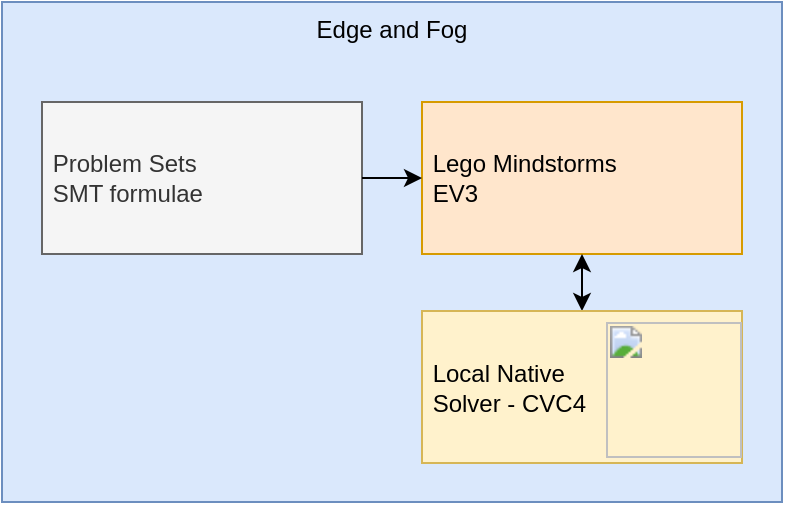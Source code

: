 <mxfile version="16.5.3" type="device" pages="9"><diagram id="Z4oiLHgW0IijExmYzNuE" name="robot_only"><mxGraphModel dx="1422" dy="762" grid="1" gridSize="10" guides="1" tooltips="1" connect="1" arrows="1" fold="1" page="1" pageScale="1" pageWidth="827" pageHeight="1169" math="0" shadow="0"><root><mxCell id="wluJl_yLJNjJe_aj9CKA-0"/><mxCell id="wluJl_yLJNjJe_aj9CKA-1" parent="wluJl_yLJNjJe_aj9CKA-0"/><mxCell id="7Nx0w_Iri64T-3SKCvdr-0" value="Edge and Fog" style="whiteSpace=wrap;html=1;fillColor=#dae8fc;strokeColor=#6c8ebf;verticalAlign=top;" parent="wluJl_yLJNjJe_aj9CKA-1" vertex="1"><mxGeometry x="90" y="100" width="390" height="250" as="geometry"/></mxCell><mxCell id="7Nx0w_Iri64T-3SKCvdr-1" value="&amp;nbsp;Lego Mindstorms&amp;nbsp;&lt;br&gt;&amp;nbsp;EV3" style="rounded=0;whiteSpace=wrap;html=1;fillColor=#ffe6cc;strokeColor=#d79b00;verticalAlign=middle;align=left;" parent="wluJl_yLJNjJe_aj9CKA-1" vertex="1"><mxGeometry x="300" y="150" width="160" height="76" as="geometry"/></mxCell><mxCell id="7Nx0w_Iri64T-3SKCvdr-2" value="" style="shape=image;html=1;verticalAlign=top;verticalLabelPosition=bottom;labelBackgroundColor=#ffffff;imageAspect=0;aspect=fixed;image=https://cdn1.iconfinder.com/data/icons/competitive-strategy-and-corporate-training/512/593_autonomous_machine_robot_robotic_technology_game_gaming_genres_programing-128.png" parent="wluJl_yLJNjJe_aj9CKA-1" vertex="1"><mxGeometry x="392" y="154" width="68" height="68" as="geometry"/></mxCell><mxCell id="7Nx0w_Iri64T-3SKCvdr-8" style="edgeStyle=orthogonalEdgeStyle;rounded=0;orthogonalLoop=1;jettySize=auto;html=1;entryX=0.5;entryY=1;entryDx=0;entryDy=0;startArrow=classic;startFill=1;" parent="wluJl_yLJNjJe_aj9CKA-1" source="7Nx0w_Iri64T-3SKCvdr-3" target="7Nx0w_Iri64T-3SKCvdr-1" edge="1"><mxGeometry relative="1" as="geometry"/></mxCell><mxCell id="7Nx0w_Iri64T-3SKCvdr-3" value="&amp;nbsp;Local Native&amp;nbsp;&amp;nbsp;&lt;br&gt;&amp;nbsp;Solver - CVC4" style="rounded=0;whiteSpace=wrap;html=1;fillColor=#fff2cc;strokeColor=#d6b656;verticalAlign=middle;align=left;" parent="wluJl_yLJNjJe_aj9CKA-1" vertex="1"><mxGeometry x="300" y="254.5" width="160" height="76" as="geometry"/></mxCell><mxCell id="7Nx0w_Iri64T-3SKCvdr-4" value="&lt;b style=&quot;font-weight: normal&quot; id=&quot;docs-internal-guid-395ceef8-7fff-04d2-54ca-9cf5823b9ca6&quot;&gt;&lt;img width=&quot;68px;&quot; height=&quot;68px;&quot; src=&quot;https://lh6.googleusercontent.com/0XVkBZnPQwlxR09bqkvKcf32PLG9h1nI9Piza0zph9fdcImgRT_Unvi56Y7bqnJhDKT5qe32Hd9Q7LVMi5grHgoR0XIuO2LNy9dYB866EiQmpqVt2jD8Ek1PLsA1F41Y-fRAgFmoeBil&quot;&gt;&lt;/b&gt;" style="text;whiteSpace=wrap;html=1;" parent="wluJl_yLJNjJe_aj9CKA-1" vertex="1"><mxGeometry x="390" y="252.5" width="70" height="80" as="geometry"/></mxCell><mxCell id="7Nx0w_Iri64T-3SKCvdr-5" value="&amp;nbsp;Problem Sets&amp;nbsp;&lt;br&gt;&amp;nbsp;SMT formulae" style="rounded=0;whiteSpace=wrap;html=1;verticalAlign=middle;align=left;fillColor=#f5f5f5;strokeColor=#666666;fontColor=#333333;" parent="wluJl_yLJNjJe_aj9CKA-1" vertex="1"><mxGeometry x="110" y="150" width="160" height="76" as="geometry"/></mxCell><mxCell id="7Nx0w_Iri64T-3SKCvdr-7" style="edgeStyle=orthogonalEdgeStyle;rounded=0;orthogonalLoop=1;jettySize=auto;html=1;exitX=1;exitY=0.5;exitDx=0;exitDy=0;" parent="wluJl_yLJNjJe_aj9CKA-1" source="7Nx0w_Iri64T-3SKCvdr-6" target="7Nx0w_Iri64T-3SKCvdr-1" edge="1"><mxGeometry relative="1" as="geometry"/></mxCell><mxCell id="7Nx0w_Iri64T-3SKCvdr-6" value="" style="shape=image;html=1;verticalAlign=top;verticalLabelPosition=bottom;labelBackgroundColor=#ffffff;imageAspect=0;aspect=fixed;image=https://cdn2.iconfinder.com/data/icons/thin-line-icons-for-seo-and-development-1/64/SEO_courses_training_flipchart-128.png;fillColor=#f5f5f5;strokeColor=#666666;fontColor=#333333;" parent="wluJl_yLJNjJe_aj9CKA-1" vertex="1"><mxGeometry x="200" y="153" width="70" height="70" as="geometry"/></mxCell></root></mxGraphModel></diagram><diagram id="gEzsUL-z5KhyGxQr7XGi" name="ded_only"><mxGraphModel dx="1422" dy="762" grid="1" gridSize="10" guides="1" tooltips="1" connect="1" arrows="1" fold="1" page="1" pageScale="1" pageWidth="827" pageHeight="1169" math="0" shadow="0"><root><mxCell id="lHIVqAodPVjXy3UjxBND-0"/><mxCell id="lHIVqAodPVjXy3UjxBND-1" parent="lHIVqAodPVjXy3UjxBND-0"/><mxCell id="yCfVZJbGo6c0eWSoBQ-l-0" value="Edge and Fog" style="whiteSpace=wrap;html=1;fillColor=#dae8fc;strokeColor=#6c8ebf;verticalAlign=top;" parent="lHIVqAodPVjXy3UjxBND-1" vertex="1"><mxGeometry x="90" y="100" width="585" height="380" as="geometry"/></mxCell><mxCell id="yCfVZJbGo6c0eWSoBQ-l-24" style="edgeStyle=orthogonalEdgeStyle;rounded=0;orthogonalLoop=1;jettySize=auto;html=1;entryX=0.5;entryY=1;entryDx=0;entryDy=0;startArrow=classic;startFill=1;" parent="lHIVqAodPVjXy3UjxBND-1" source="yCfVZJbGo6c0eWSoBQ-l-1" target="yCfVZJbGo6c0eWSoBQ-l-20" edge="1"><mxGeometry relative="1" as="geometry"/></mxCell><mxCell id="yCfVZJbGo6c0eWSoBQ-l-1" value="&amp;nbsp;Rasperry Pi 1&amp;nbsp;" style="rounded=0;whiteSpace=wrap;html=1;fillColor=#f8cecc;strokeColor=#b85450;verticalAlign=middle;align=left;" parent="lHIVqAodPVjXy3UjxBND-1" vertex="1"><mxGeometry x="510" y="209.25" width="150" height="62" as="geometry"/></mxCell><mxCell id="yCfVZJbGo6c0eWSoBQ-l-2" value="" style="shape=image;html=1;verticalAlign=top;verticalLabelPosition=bottom;labelBackgroundColor=#ffffff;imageAspect=0;aspect=fixed;image=https://cdn1.iconfinder.com/data/icons/fruit-136/64/Fruit_iconfree_Filled_Outline_raspberry-healthy-organic-food-fruit_icon-128.png" parent="lHIVqAodPVjXy3UjxBND-1" vertex="1"><mxGeometry x="602" y="211.25" width="58" height="58" as="geometry"/></mxCell><mxCell id="yCfVZJbGo6c0eWSoBQ-l-25" style="edgeStyle=orthogonalEdgeStyle;rounded=0;orthogonalLoop=1;jettySize=auto;html=1;entryX=0.5;entryY=0;entryDx=0;entryDy=0;startArrow=classic;startFill=1;" parent="lHIVqAodPVjXy3UjxBND-1" source="yCfVZJbGo6c0eWSoBQ-l-3" target="yCfVZJbGo6c0eWSoBQ-l-18" edge="1"><mxGeometry relative="1" as="geometry"/></mxCell><mxCell id="yCfVZJbGo6c0eWSoBQ-l-3" value="&amp;nbsp;Rasperry Pi 2" style="rounded=0;whiteSpace=wrap;html=1;fillColor=#f8cecc;strokeColor=#b85450;verticalAlign=middle;align=left;" parent="lHIVqAodPVjXy3UjxBND-1" vertex="1"><mxGeometry x="510" y="308.75" width="150" height="62" as="geometry"/></mxCell><mxCell id="yCfVZJbGo6c0eWSoBQ-l-4" value="" style="shape=image;html=1;verticalAlign=top;verticalLabelPosition=bottom;labelBackgroundColor=#ffffff;imageAspect=0;aspect=fixed;image=https://cdn1.iconfinder.com/data/icons/fruit-136/64/Fruit_iconfree_Filled_Outline_raspberry-healthy-organic-food-fruit_icon-128.png" parent="lHIVqAodPVjXy3UjxBND-1" vertex="1"><mxGeometry x="602" y="310.75" width="58" height="58" as="geometry"/></mxCell><mxCell id="yCfVZJbGo6c0eWSoBQ-l-14" style="edgeStyle=orthogonalEdgeStyle;rounded=0;orthogonalLoop=1;jettySize=auto;html=1;startArrow=classic;startFill=1;" parent="lHIVqAodPVjXy3UjxBND-1" source="yCfVZJbGo6c0eWSoBQ-l-5" target="yCfVZJbGo6c0eWSoBQ-l-1" edge="1"><mxGeometry relative="1" as="geometry"/></mxCell><mxCell id="yCfVZJbGo6c0eWSoBQ-l-5" value="&amp;nbsp;Lego Mindstorms&amp;nbsp;&lt;br&gt;&amp;nbsp;EV3" style="rounded=0;whiteSpace=wrap;html=1;fillColor=#ffe6cc;strokeColor=#d79b00;verticalAlign=middle;align=left;" parent="lHIVqAodPVjXy3UjxBND-1" vertex="1"><mxGeometry x="290" y="252" width="160" height="76" as="geometry"/></mxCell><mxCell id="yCfVZJbGo6c0eWSoBQ-l-6" value="Connection &lt;br&gt;via &lt;br&gt;WiFi" style="edgeLabel;html=1;align=center;verticalAlign=middle;resizable=0;points=[];labelBackgroundColor=none;" parent="lHIVqAodPVjXy3UjxBND-1" vertex="1" connectable="0"><mxGeometry x="480" y="211" as="geometry"/></mxCell><mxCell id="yCfVZJbGo6c0eWSoBQ-l-16" style="edgeStyle=orthogonalEdgeStyle;rounded=0;orthogonalLoop=1;jettySize=auto;html=1;entryX=0;entryY=0.5;entryDx=0;entryDy=0;startArrow=classic;startFill=1;" parent="lHIVqAodPVjXy3UjxBND-1" source="yCfVZJbGo6c0eWSoBQ-l-7" target="yCfVZJbGo6c0eWSoBQ-l-3" edge="1"><mxGeometry relative="1" as="geometry"/></mxCell><mxCell id="yCfVZJbGo6c0eWSoBQ-l-7" value="" style="shape=image;html=1;verticalAlign=top;verticalLabelPosition=bottom;labelBackgroundColor=#ffffff;imageAspect=0;aspect=fixed;image=https://cdn1.iconfinder.com/data/icons/competitive-strategy-and-corporate-training/512/593_autonomous_machine_robot_robotic_technology_game_gaming_genres_programing-128.png" parent="lHIVqAodPVjXy3UjxBND-1" vertex="1"><mxGeometry x="382" y="256" width="68" height="68" as="geometry"/></mxCell><mxCell id="yCfVZJbGo6c0eWSoBQ-l-13" style="edgeStyle=orthogonalEdgeStyle;rounded=0;orthogonalLoop=1;jettySize=auto;html=1;entryX=0.5;entryY=1;entryDx=0;entryDy=0;startArrow=classic;startFill=1;" parent="lHIVqAodPVjXy3UjxBND-1" source="yCfVZJbGo6c0eWSoBQ-l-8" target="yCfVZJbGo6c0eWSoBQ-l-5" edge="1"><mxGeometry relative="1" as="geometry"/></mxCell><mxCell id="yCfVZJbGo6c0eWSoBQ-l-8" value="&amp;nbsp;Local Native&amp;nbsp;&amp;nbsp;&lt;br&gt;&amp;nbsp;Solver - CVC4" style="rounded=0;whiteSpace=wrap;html=1;fillColor=#fff2cc;strokeColor=#d6b656;verticalAlign=middle;align=left;" parent="lHIVqAodPVjXy3UjxBND-1" vertex="1"><mxGeometry x="290" y="356.5" width="160" height="76" as="geometry"/></mxCell><mxCell id="yCfVZJbGo6c0eWSoBQ-l-9" value="&lt;b style=&quot;font-weight: normal&quot; id=&quot;docs-internal-guid-395ceef8-7fff-04d2-54ca-9cf5823b9ca6&quot;&gt;&lt;img width=&quot;68px;&quot; height=&quot;68px;&quot; src=&quot;https://lh6.googleusercontent.com/0XVkBZnPQwlxR09bqkvKcf32PLG9h1nI9Piza0zph9fdcImgRT_Unvi56Y7bqnJhDKT5qe32Hd9Q7LVMi5grHgoR0XIuO2LNy9dYB866EiQmpqVt2jD8Ek1PLsA1F41Y-fRAgFmoeBil&quot;&gt;&lt;/b&gt;" style="text;whiteSpace=wrap;html=1;" parent="lHIVqAodPVjXy3UjxBND-1" vertex="1"><mxGeometry x="380" y="354.5" width="70" height="80" as="geometry"/></mxCell><mxCell id="yCfVZJbGo6c0eWSoBQ-l-10" value="&amp;nbsp;Problem Sets&amp;nbsp;&lt;br&gt;&amp;nbsp;SMT formulae" style="rounded=0;whiteSpace=wrap;html=1;verticalAlign=middle;align=left;fillColor=#f5f5f5;strokeColor=#666666;fontColor=#333333;" parent="lHIVqAodPVjXy3UjxBND-1" vertex="1"><mxGeometry x="100" y="252" width="160" height="76" as="geometry"/></mxCell><mxCell id="yCfVZJbGo6c0eWSoBQ-l-12" style="edgeStyle=orthogonalEdgeStyle;rounded=0;orthogonalLoop=1;jettySize=auto;html=1;entryX=0;entryY=0.5;entryDx=0;entryDy=0;startArrow=none;startFill=0;" parent="lHIVqAodPVjXy3UjxBND-1" source="yCfVZJbGo6c0eWSoBQ-l-11" target="yCfVZJbGo6c0eWSoBQ-l-5" edge="1"><mxGeometry relative="1" as="geometry"/></mxCell><mxCell id="yCfVZJbGo6c0eWSoBQ-l-11" value="" style="shape=image;html=1;verticalAlign=top;verticalLabelPosition=bottom;labelBackgroundColor=#ffffff;imageAspect=0;aspect=fixed;image=https://cdn2.iconfinder.com/data/icons/thin-line-icons-for-seo-and-development-1/64/SEO_courses_training_flipchart-128.png;fillColor=#f5f5f5;strokeColor=#666666;fontColor=#333333;" parent="lHIVqAodPVjXy3UjxBND-1" vertex="1"><mxGeometry x="190" y="255" width="70" height="70" as="geometry"/></mxCell><mxCell id="yCfVZJbGo6c0eWSoBQ-l-18" value="&amp;nbsp;Local Native&amp;nbsp;&amp;nbsp;&lt;br&gt;&amp;nbsp;Solver - CVC4" style="rounded=0;whiteSpace=wrap;html=1;fillColor=#fff2cc;strokeColor=#d6b656;verticalAlign=middle;align=left;" parent="lHIVqAodPVjXy3UjxBND-1" vertex="1"><mxGeometry x="505" y="392" width="160" height="76" as="geometry"/></mxCell><mxCell id="yCfVZJbGo6c0eWSoBQ-l-19" value="&lt;b style=&quot;font-weight: normal&quot; id=&quot;docs-internal-guid-395ceef8-7fff-04d2-54ca-9cf5823b9ca6&quot;&gt;&lt;img width=&quot;68px;&quot; height=&quot;68px;&quot; src=&quot;https://lh6.googleusercontent.com/0XVkBZnPQwlxR09bqkvKcf32PLG9h1nI9Piza0zph9fdcImgRT_Unvi56Y7bqnJhDKT5qe32Hd9Q7LVMi5grHgoR0XIuO2LNy9dYB866EiQmpqVt2jD8Ek1PLsA1F41Y-fRAgFmoeBil&quot;&gt;&lt;/b&gt;" style="text;whiteSpace=wrap;html=1;" parent="lHIVqAodPVjXy3UjxBND-1" vertex="1"><mxGeometry x="595" y="390" width="70" height="80" as="geometry"/></mxCell><mxCell id="yCfVZJbGo6c0eWSoBQ-l-20" value="&amp;nbsp;Local Native&amp;nbsp;&amp;nbsp;&lt;br&gt;&amp;nbsp;Solver - CVC4" style="rounded=0;whiteSpace=wrap;html=1;fillColor=#fff2cc;strokeColor=#d6b656;verticalAlign=middle;align=left;" parent="lHIVqAodPVjXy3UjxBND-1" vertex="1"><mxGeometry x="505" y="112" width="160" height="76" as="geometry"/></mxCell><mxCell id="yCfVZJbGo6c0eWSoBQ-l-21" value="&lt;b style=&quot;font-weight: normal&quot; id=&quot;docs-internal-guid-395ceef8-7fff-04d2-54ca-9cf5823b9ca6&quot;&gt;&lt;img width=&quot;68px;&quot; height=&quot;68px;&quot; src=&quot;https://lh6.googleusercontent.com/0XVkBZnPQwlxR09bqkvKcf32PLG9h1nI9Piza0zph9fdcImgRT_Unvi56Y7bqnJhDKT5qe32Hd9Q7LVMi5grHgoR0XIuO2LNy9dYB866EiQmpqVt2jD8Ek1PLsA1F41Y-fRAgFmoeBil&quot;&gt;&lt;/b&gt;" style="text;whiteSpace=wrap;html=1;" parent="lHIVqAodPVjXy3UjxBND-1" vertex="1"><mxGeometry x="595" y="110" width="70" height="80" as="geometry"/></mxCell><mxCell id="SEiyjLJe6ExPMHiT3wJE-0" value="Decision-approach:&lt;br&gt;Randomly offload to Raspberry Pi's" style="rounded=0;whiteSpace=wrap;html=1;labelBackgroundColor=none;fillColor=none;strokeColor=none;" parent="lHIVqAodPVjXy3UjxBND-1" vertex="1"><mxGeometry x="310" y="130" width="120" height="60" as="geometry"/></mxCell></root></mxGraphModel></diagram><diagram id="JEKEaZ_QLAH0l2MzMveL" name="cloud_only"><mxGraphModel dx="1422" dy="762" grid="1" gridSize="10" guides="1" tooltips="1" connect="1" arrows="1" fold="1" page="1" pageScale="1" pageWidth="827" pageHeight="1169" math="0" shadow="0"><root><mxCell id="VR9FxYMMGsarS9wwx8hI-0"/><mxCell id="VR9FxYMMGsarS9wwx8hI-1" parent="VR9FxYMMGsarS9wwx8hI-0"/><mxCell id="Pl89jQ53x2W8uiGEEp3v-0" value="Edge and Fog" style="whiteSpace=wrap;html=1;fillColor=#dae8fc;strokeColor=#6c8ebf;verticalAlign=top;" parent="VR9FxYMMGsarS9wwx8hI-1" vertex="1"><mxGeometry x="280" y="172.5" width="380" height="287.5" as="geometry"/></mxCell><mxCell id="Pl89jQ53x2W8uiGEEp3v-1" value="Cloud&lt;br&gt;" style="whiteSpace=wrap;html=1;fillColor=#e1d5e7;strokeColor=#9673a6;verticalAlign=top;" parent="VR9FxYMMGsarS9wwx8hI-1" vertex="1"><mxGeometry x="720" y="100" width="250" height="380" as="geometry"/></mxCell><mxCell id="Pl89jQ53x2W8uiGEEp3v-2" value="TU Wien VMs" style="rounded=0;whiteSpace=wrap;html=1;fillColor=#fff2cc;strokeColor=#d6b656;horizontal=1;verticalAlign=top;" parent="VR9FxYMMGsarS9wwx8hI-1" vertex="1"><mxGeometry x="740" y="130" width="210" height="250" as="geometry"/></mxCell><mxCell id="Pl89jQ53x2W8uiGEEp3v-3" value="&amp;nbsp;TU Wien VM&amp;nbsp;&lt;br&gt;&amp;nbsp;2 Core" style="rounded=0;whiteSpace=wrap;html=1;fillColor=#d5e8d4;strokeColor=#82b366;verticalAlign=middle;align=left;" parent="VR9FxYMMGsarS9wwx8hI-1" vertex="1"><mxGeometry x="770" y="159.5" width="150" height="62" as="geometry"/></mxCell><mxCell id="Pl89jQ53x2W8uiGEEp3v-4" value="" style="sketch=0;aspect=fixed;html=1;points=[];align=center;image;fontSize=12;image=img/lib/mscae/Docker.svg;" parent="VR9FxYMMGsarS9wwx8hI-1" vertex="1"><mxGeometry x="860" y="170" width="50" height="41" as="geometry"/></mxCell><mxCell id="Pl89jQ53x2W8uiGEEp3v-5" value="&amp;nbsp;TU Wien VM&amp;nbsp;&lt;br&gt;&amp;nbsp;4 Core" style="rounded=0;whiteSpace=wrap;html=1;fillColor=#d5e8d4;strokeColor=#82b366;verticalAlign=middle;align=left;" parent="VR9FxYMMGsarS9wwx8hI-1" vertex="1"><mxGeometry x="770" y="230" width="150" height="62" as="geometry"/></mxCell><mxCell id="Pl89jQ53x2W8uiGEEp3v-6" value="" style="sketch=0;aspect=fixed;html=1;points=[];align=center;image;fontSize=12;image=img/lib/mscae/Docker.svg;" parent="VR9FxYMMGsarS9wwx8hI-1" vertex="1"><mxGeometry x="860" y="240.5" width="50" height="41" as="geometry"/></mxCell><mxCell id="Pl89jQ53x2W8uiGEEp3v-7" value="&amp;nbsp;TU Wien VM&amp;nbsp;&lt;br&gt;&amp;nbsp;8 Core" style="rounded=0;whiteSpace=wrap;html=1;fillColor=#d5e8d4;strokeColor=#82b366;verticalAlign=middle;align=left;" parent="VR9FxYMMGsarS9wwx8hI-1" vertex="1"><mxGeometry x="770" y="303" width="150" height="62" as="geometry"/></mxCell><mxCell id="Pl89jQ53x2W8uiGEEp3v-8" value="" style="sketch=0;aspect=fixed;html=1;points=[];align=center;image;fontSize=12;image=img/lib/mscae/Docker.svg;" parent="VR9FxYMMGsarS9wwx8hI-1" vertex="1"><mxGeometry x="860" y="313.5" width="50" height="41" as="geometry"/></mxCell><mxCell id="Pl89jQ53x2W8uiGEEp3v-9" value="&amp;nbsp;VM at Frankfurt&lt;br&gt;&amp;nbsp;4 Core" style="rounded=0;whiteSpace=wrap;html=1;fillColor=#d5e8d4;strokeColor=#82b366;verticalAlign=middle;align=left;" parent="VR9FxYMMGsarS9wwx8hI-1" vertex="1"><mxGeometry x="770" y="394" width="150" height="62" as="geometry"/></mxCell><mxCell id="Pl89jQ53x2W8uiGEEp3v-10" value="" style="sketch=0;aspect=fixed;html=1;points=[];align=center;image;fontSize=12;image=img/lib/mscae/Docker.svg;" parent="VR9FxYMMGsarS9wwx8hI-1" vertex="1"><mxGeometry x="860" y="404.5" width="50" height="41" as="geometry"/></mxCell><mxCell id="Pl89jQ53x2W8uiGEEp3v-24" style="edgeStyle=orthogonalEdgeStyle;rounded=0;orthogonalLoop=1;jettySize=auto;html=1;entryX=0.5;entryY=0;entryDx=0;entryDy=0;startArrow=classic;startFill=1;strokeColor=default;" parent="VR9FxYMMGsarS9wwx8hI-1" source="Pl89jQ53x2W8uiGEEp3v-25" target="Pl89jQ53x2W8uiGEEp3v-29" edge="1"><mxGeometry relative="1" as="geometry"/></mxCell><mxCell id="RYwIxLJ7TSSQY1kw8_Uz-1" style="edgeStyle=orthogonalEdgeStyle;rounded=0;orthogonalLoop=1;jettySize=auto;html=1;entryX=0;entryY=0.5;entryDx=0;entryDy=0;startArrow=classic;startFill=1;" parent="VR9FxYMMGsarS9wwx8hI-1" source="Pl89jQ53x2W8uiGEEp3v-25" target="Pl89jQ53x2W8uiGEEp3v-5" edge="1"><mxGeometry relative="1" as="geometry"/></mxCell><mxCell id="RYwIxLJ7TSSQY1kw8_Uz-2" style="edgeStyle=orthogonalEdgeStyle;rounded=0;orthogonalLoop=1;jettySize=auto;html=1;entryX=0;entryY=0.5;entryDx=0;entryDy=0;startArrow=classic;startFill=1;" parent="VR9FxYMMGsarS9wwx8hI-1" source="Pl89jQ53x2W8uiGEEp3v-25" target="Pl89jQ53x2W8uiGEEp3v-7" edge="1"><mxGeometry relative="1" as="geometry"/></mxCell><mxCell id="RYwIxLJ7TSSQY1kw8_Uz-3" style="edgeStyle=orthogonalEdgeStyle;rounded=0;orthogonalLoop=1;jettySize=auto;html=1;entryX=0;entryY=0.5;entryDx=0;entryDy=0;startArrow=classic;startFill=1;" parent="VR9FxYMMGsarS9wwx8hI-1" source="Pl89jQ53x2W8uiGEEp3v-25" target="Pl89jQ53x2W8uiGEEp3v-9" edge="1"><mxGeometry relative="1" as="geometry"/></mxCell><mxCell id="Pl89jQ53x2W8uiGEEp3v-25" value="&amp;nbsp;Lego Mindstorms&amp;nbsp;&lt;br&gt;&amp;nbsp;EV3" style="rounded=0;whiteSpace=wrap;html=1;fillColor=#ffe6cc;strokeColor=#d79b00;verticalAlign=middle;align=left;" parent="VR9FxYMMGsarS9wwx8hI-1" vertex="1"><mxGeometry x="485" y="263" width="160" height="76" as="geometry"/></mxCell><mxCell id="RYwIxLJ7TSSQY1kw8_Uz-0" style="edgeStyle=orthogonalEdgeStyle;rounded=0;orthogonalLoop=1;jettySize=auto;html=1;entryX=0;entryY=0.5;entryDx=0;entryDy=0;startArrow=classic;startFill=1;" parent="VR9FxYMMGsarS9wwx8hI-1" source="Pl89jQ53x2W8uiGEEp3v-28" target="Pl89jQ53x2W8uiGEEp3v-3" edge="1"><mxGeometry relative="1" as="geometry"/></mxCell><mxCell id="Pl89jQ53x2W8uiGEEp3v-28" value="" style="shape=image;html=1;verticalAlign=top;verticalLabelPosition=bottom;labelBackgroundColor=#ffffff;imageAspect=0;aspect=fixed;image=https://cdn1.iconfinder.com/data/icons/competitive-strategy-and-corporate-training/512/593_autonomous_machine_robot_robotic_technology_game_gaming_genres_programing-128.png" parent="VR9FxYMMGsarS9wwx8hI-1" vertex="1"><mxGeometry x="577" y="267" width="68" height="68" as="geometry"/></mxCell><mxCell id="Pl89jQ53x2W8uiGEEp3v-29" value="&amp;nbsp;Local Native&amp;nbsp;&amp;nbsp;&lt;br&gt;&amp;nbsp;Solver - CVC4" style="rounded=0;whiteSpace=wrap;html=1;fillColor=#fff2cc;strokeColor=#d6b656;verticalAlign=middle;align=left;" parent="VR9FxYMMGsarS9wwx8hI-1" vertex="1"><mxGeometry x="485" y="367.5" width="160" height="76" as="geometry"/></mxCell><mxCell id="Pl89jQ53x2W8uiGEEp3v-30" value="&lt;b style=&quot;font-weight: normal&quot; id=&quot;docs-internal-guid-395ceef8-7fff-04d2-54ca-9cf5823b9ca6&quot;&gt;&lt;img width=&quot;68px;&quot; height=&quot;68px;&quot; src=&quot;https://lh6.googleusercontent.com/0XVkBZnPQwlxR09bqkvKcf32PLG9h1nI9Piza0zph9fdcImgRT_Unvi56Y7bqnJhDKT5qe32Hd9Q7LVMi5grHgoR0XIuO2LNy9dYB866EiQmpqVt2jD8Ek1PLsA1F41Y-fRAgFmoeBil&quot;&gt;&lt;/b&gt;" style="text;whiteSpace=wrap;html=1;" parent="VR9FxYMMGsarS9wwx8hI-1" vertex="1"><mxGeometry x="575" y="365.5" width="70" height="80" as="geometry"/></mxCell><mxCell id="Pl89jQ53x2W8uiGEEp3v-33" value="" style="edgeStyle=orthogonalEdgeStyle;rounded=0;orthogonalLoop=1;jettySize=auto;html=1;startArrow=none;startFill=0;strokeColor=default;" parent="VR9FxYMMGsarS9wwx8hI-1" source="Pl89jQ53x2W8uiGEEp3v-34" target="Pl89jQ53x2W8uiGEEp3v-25" edge="1"><mxGeometry relative="1" as="geometry"/></mxCell><mxCell id="Pl89jQ53x2W8uiGEEp3v-34" value="&amp;nbsp;Problem Sets&amp;nbsp;&lt;br&gt;&amp;nbsp;SMT formulae" style="rounded=0;whiteSpace=wrap;html=1;verticalAlign=middle;align=left;fillColor=#f5f5f5;strokeColor=#666666;fontColor=#333333;" parent="VR9FxYMMGsarS9wwx8hI-1" vertex="1"><mxGeometry x="295" y="263" width="160" height="76" as="geometry"/></mxCell><mxCell id="Pl89jQ53x2W8uiGEEp3v-35" value="" style="shape=image;html=1;verticalAlign=top;verticalLabelPosition=bottom;labelBackgroundColor=#ffffff;imageAspect=0;aspect=fixed;image=https://cdn2.iconfinder.com/data/icons/thin-line-icons-for-seo-and-development-1/64/SEO_courses_training_flipchart-128.png;fillColor=#f5f5f5;strokeColor=#666666;fontColor=#333333;" parent="VR9FxYMMGsarS9wwx8hI-1" vertex="1"><mxGeometry x="385" y="266" width="70" height="70" as="geometry"/></mxCell><mxCell id="yDjvb4oCPRD5JMSDx9gD-0" value="Connection &lt;br&gt;via&lt;br&gt;Internet" style="edgeLabel;html=1;align=center;verticalAlign=middle;resizable=0;points=[];labelBackgroundColor=none;" parent="VR9FxYMMGsarS9wwx8hI-1" vertex="1" connectable="0"><mxGeometry x="690" y="172.5" as="geometry"><mxPoint x="-4" y="-10" as="offset"/></mxGeometry></mxCell><mxCell id="U3wY4DHdZDI_u94kdV6b-0" value="Decision-approach:&lt;br&gt;Randomly offload to Raspberry Pi's" style="rounded=0;whiteSpace=wrap;html=1;labelBackgroundColor=none;fillColor=none;strokeColor=none;" parent="VR9FxYMMGsarS9wwx8hI-1" vertex="1"><mxGeometry x="505" y="200" width="120" height="60" as="geometry"/></mxCell></root></mxGraphModel></diagram><diagram id="VwKrXGdJQKASLFDEWaUc" name="q_learning_ded_only"><mxGraphModel dx="1422" dy="762" grid="1" gridSize="10" guides="1" tooltips="1" connect="1" arrows="1" fold="1" page="1" pageScale="1" pageWidth="827" pageHeight="1169" math="0" shadow="0"><root><mxCell id="87UltXWs5LWH8EtBAokJ-0"/><mxCell id="87UltXWs5LWH8EtBAokJ-1" parent="87UltXWs5LWH8EtBAokJ-0"/><mxCell id="VI4u_UUgxaiNzlUoBWLR-0" value="Edge and Fog" style="whiteSpace=wrap;html=1;fillColor=#dae8fc;strokeColor=#6c8ebf;verticalAlign=top;" parent="87UltXWs5LWH8EtBAokJ-1" vertex="1"><mxGeometry x="90" y="100" width="585" height="380" as="geometry"/></mxCell><mxCell id="VI4u_UUgxaiNzlUoBWLR-1" style="edgeStyle=orthogonalEdgeStyle;rounded=0;orthogonalLoop=1;jettySize=auto;html=1;entryX=0.5;entryY=1;entryDx=0;entryDy=0;startArrow=classic;startFill=1;" parent="87UltXWs5LWH8EtBAokJ-1" source="VI4u_UUgxaiNzlUoBWLR-2" target="VI4u_UUgxaiNzlUoBWLR-20" edge="1"><mxGeometry relative="1" as="geometry"/></mxCell><mxCell id="VI4u_UUgxaiNzlUoBWLR-2" value="&amp;nbsp;RasperryPi 1&amp;nbsp;" style="rounded=0;whiteSpace=wrap;html=1;fillColor=#f8cecc;strokeColor=#b85450;verticalAlign=middle;align=left;" parent="87UltXWs5LWH8EtBAokJ-1" vertex="1"><mxGeometry x="510" y="209.25" width="150" height="62" as="geometry"/></mxCell><mxCell id="VI4u_UUgxaiNzlUoBWLR-3" value="" style="shape=image;html=1;verticalAlign=top;verticalLabelPosition=bottom;labelBackgroundColor=#ffffff;imageAspect=0;aspect=fixed;image=https://cdn1.iconfinder.com/data/icons/fruit-136/64/Fruit_iconfree_Filled_Outline_raspberry-healthy-organic-food-fruit_icon-128.png" parent="87UltXWs5LWH8EtBAokJ-1" vertex="1"><mxGeometry x="602" y="211.25" width="58" height="58" as="geometry"/></mxCell><mxCell id="VI4u_UUgxaiNzlUoBWLR-4" style="edgeStyle=orthogonalEdgeStyle;rounded=0;orthogonalLoop=1;jettySize=auto;html=1;entryX=0.5;entryY=0;entryDx=0;entryDy=0;startArrow=classic;startFill=1;" parent="87UltXWs5LWH8EtBAokJ-1" source="VI4u_UUgxaiNzlUoBWLR-5" target="VI4u_UUgxaiNzlUoBWLR-18" edge="1"><mxGeometry relative="1" as="geometry"/></mxCell><mxCell id="VI4u_UUgxaiNzlUoBWLR-5" value="&amp;nbsp;RasperryPi 2" style="rounded=0;whiteSpace=wrap;html=1;fillColor=#f8cecc;strokeColor=#b85450;verticalAlign=middle;align=left;" parent="87UltXWs5LWH8EtBAokJ-1" vertex="1"><mxGeometry x="510" y="308.75" width="150" height="62" as="geometry"/></mxCell><mxCell id="VI4u_UUgxaiNzlUoBWLR-6" value="" style="shape=image;html=1;verticalAlign=top;verticalLabelPosition=bottom;labelBackgroundColor=#ffffff;imageAspect=0;aspect=fixed;image=https://cdn1.iconfinder.com/data/icons/fruit-136/64/Fruit_iconfree_Filled_Outline_raspberry-healthy-organic-food-fruit_icon-128.png" parent="87UltXWs5LWH8EtBAokJ-1" vertex="1"><mxGeometry x="602" y="310.75" width="58" height="58" as="geometry"/></mxCell><mxCell id="VI4u_UUgxaiNzlUoBWLR-7" style="edgeStyle=orthogonalEdgeStyle;rounded=0;orthogonalLoop=1;jettySize=auto;html=1;startArrow=classic;startFill=1;" parent="87UltXWs5LWH8EtBAokJ-1" source="VI4u_UUgxaiNzlUoBWLR-8" target="VI4u_UUgxaiNzlUoBWLR-2" edge="1"><mxGeometry relative="1" as="geometry"/></mxCell><mxCell id="VI4u_UUgxaiNzlUoBWLR-8" value="&amp;nbsp;Lego Mindstorms&amp;nbsp;&lt;br&gt;&amp;nbsp;EV3" style="rounded=0;whiteSpace=wrap;html=1;fillColor=#ffe6cc;strokeColor=#d79b00;verticalAlign=middle;align=left;" parent="87UltXWs5LWH8EtBAokJ-1" vertex="1"><mxGeometry x="290" y="252" width="160" height="76" as="geometry"/></mxCell><mxCell id="VI4u_UUgxaiNzlUoBWLR-9" value="Connection &lt;br&gt;via &lt;br&gt;WiFi" style="edgeLabel;html=1;align=center;verticalAlign=middle;resizable=0;points=[];labelBackgroundColor=none;" parent="87UltXWs5LWH8EtBAokJ-1" vertex="1" connectable="0"><mxGeometry x="480" y="211" as="geometry"/></mxCell><mxCell id="VI4u_UUgxaiNzlUoBWLR-10" style="edgeStyle=orthogonalEdgeStyle;rounded=0;orthogonalLoop=1;jettySize=auto;html=1;entryX=0;entryY=0.5;entryDx=0;entryDy=0;startArrow=classic;startFill=1;" parent="87UltXWs5LWH8EtBAokJ-1" source="VI4u_UUgxaiNzlUoBWLR-11" target="VI4u_UUgxaiNzlUoBWLR-5" edge="1"><mxGeometry relative="1" as="geometry"/></mxCell><mxCell id="VI4u_UUgxaiNzlUoBWLR-11" value="" style="shape=image;html=1;verticalAlign=top;verticalLabelPosition=bottom;labelBackgroundColor=#ffffff;imageAspect=0;aspect=fixed;image=https://cdn1.iconfinder.com/data/icons/competitive-strategy-and-corporate-training/512/593_autonomous_machine_robot_robotic_technology_game_gaming_genres_programing-128.png" parent="87UltXWs5LWH8EtBAokJ-1" vertex="1"><mxGeometry x="382" y="256" width="68" height="68" as="geometry"/></mxCell><mxCell id="VI4u_UUgxaiNzlUoBWLR-12" style="edgeStyle=orthogonalEdgeStyle;rounded=0;orthogonalLoop=1;jettySize=auto;html=1;entryX=0.5;entryY=1;entryDx=0;entryDy=0;startArrow=classic;startFill=1;" parent="87UltXWs5LWH8EtBAokJ-1" source="VI4u_UUgxaiNzlUoBWLR-13" target="VI4u_UUgxaiNzlUoBWLR-8" edge="1"><mxGeometry relative="1" as="geometry"/></mxCell><mxCell id="VI4u_UUgxaiNzlUoBWLR-13" value="&amp;nbsp;Local Native&amp;nbsp;&amp;nbsp;&lt;br&gt;&amp;nbsp;Solver - CVC4" style="rounded=0;whiteSpace=wrap;html=1;fillColor=#fff2cc;strokeColor=#d6b656;verticalAlign=middle;align=left;" parent="87UltXWs5LWH8EtBAokJ-1" vertex="1"><mxGeometry x="290" y="356.5" width="160" height="76" as="geometry"/></mxCell><mxCell id="VI4u_UUgxaiNzlUoBWLR-14" value="&lt;b style=&quot;font-weight: normal&quot; id=&quot;docs-internal-guid-395ceef8-7fff-04d2-54ca-9cf5823b9ca6&quot;&gt;&lt;img width=&quot;68px;&quot; height=&quot;68px;&quot; src=&quot;https://lh6.googleusercontent.com/0XVkBZnPQwlxR09bqkvKcf32PLG9h1nI9Piza0zph9fdcImgRT_Unvi56Y7bqnJhDKT5qe32Hd9Q7LVMi5grHgoR0XIuO2LNy9dYB866EiQmpqVt2jD8Ek1PLsA1F41Y-fRAgFmoeBil&quot;&gt;&lt;/b&gt;" style="text;whiteSpace=wrap;html=1;" parent="87UltXWs5LWH8EtBAokJ-1" vertex="1"><mxGeometry x="380" y="354.5" width="70" height="80" as="geometry"/></mxCell><mxCell id="VI4u_UUgxaiNzlUoBWLR-15" value="&amp;nbsp;Problem Sets&amp;nbsp;&lt;br&gt;&amp;nbsp;SMT formulae" style="rounded=0;whiteSpace=wrap;html=1;verticalAlign=middle;align=left;fillColor=#f5f5f5;strokeColor=#666666;fontColor=#333333;" parent="87UltXWs5LWH8EtBAokJ-1" vertex="1"><mxGeometry x="100" y="252" width="160" height="76" as="geometry"/></mxCell><mxCell id="VI4u_UUgxaiNzlUoBWLR-16" style="edgeStyle=orthogonalEdgeStyle;rounded=0;orthogonalLoop=1;jettySize=auto;html=1;entryX=0;entryY=0.5;entryDx=0;entryDy=0;startArrow=none;startFill=0;" parent="87UltXWs5LWH8EtBAokJ-1" source="VI4u_UUgxaiNzlUoBWLR-17" target="VI4u_UUgxaiNzlUoBWLR-8" edge="1"><mxGeometry relative="1" as="geometry"/></mxCell><mxCell id="VI4u_UUgxaiNzlUoBWLR-17" value="" style="shape=image;html=1;verticalAlign=top;verticalLabelPosition=bottom;labelBackgroundColor=#ffffff;imageAspect=0;aspect=fixed;image=https://cdn2.iconfinder.com/data/icons/thin-line-icons-for-seo-and-development-1/64/SEO_courses_training_flipchart-128.png;fillColor=#f5f5f5;strokeColor=#666666;fontColor=#333333;" parent="87UltXWs5LWH8EtBAokJ-1" vertex="1"><mxGeometry x="190" y="255" width="70" height="70" as="geometry"/></mxCell><mxCell id="VI4u_UUgxaiNzlUoBWLR-18" value="&amp;nbsp;Local Native&amp;nbsp;&amp;nbsp;&lt;br&gt;&amp;nbsp;Solver - CVC4" style="rounded=0;whiteSpace=wrap;html=1;fillColor=#fff2cc;strokeColor=#d6b656;verticalAlign=middle;align=left;" parent="87UltXWs5LWH8EtBAokJ-1" vertex="1"><mxGeometry x="505" y="392" width="160" height="76" as="geometry"/></mxCell><mxCell id="VI4u_UUgxaiNzlUoBWLR-19" value="&lt;b style=&quot;font-weight: normal&quot; id=&quot;docs-internal-guid-395ceef8-7fff-04d2-54ca-9cf5823b9ca6&quot;&gt;&lt;img width=&quot;68px;&quot; height=&quot;68px;&quot; src=&quot;https://lh6.googleusercontent.com/0XVkBZnPQwlxR09bqkvKcf32PLG9h1nI9Piza0zph9fdcImgRT_Unvi56Y7bqnJhDKT5qe32Hd9Q7LVMi5grHgoR0XIuO2LNy9dYB866EiQmpqVt2jD8Ek1PLsA1F41Y-fRAgFmoeBil&quot;&gt;&lt;/b&gt;" style="text;whiteSpace=wrap;html=1;" parent="87UltXWs5LWH8EtBAokJ-1" vertex="1"><mxGeometry x="595" y="390" width="70" height="80" as="geometry"/></mxCell><mxCell id="VI4u_UUgxaiNzlUoBWLR-20" value="&amp;nbsp;Local Native&amp;nbsp;&amp;nbsp;&lt;br&gt;&amp;nbsp;Solver - CVC4" style="rounded=0;whiteSpace=wrap;html=1;fillColor=#fff2cc;strokeColor=#d6b656;verticalAlign=middle;align=left;gradientColor=none;" parent="87UltXWs5LWH8EtBAokJ-1" vertex="1"><mxGeometry x="505" y="112" width="160" height="76" as="geometry"/></mxCell><mxCell id="VI4u_UUgxaiNzlUoBWLR-21" value="&lt;b style=&quot;font-weight: normal&quot; id=&quot;docs-internal-guid-395ceef8-7fff-04d2-54ca-9cf5823b9ca6&quot;&gt;&lt;img width=&quot;68px;&quot; height=&quot;68px;&quot; src=&quot;https://lh6.googleusercontent.com/0XVkBZnPQwlxR09bqkvKcf32PLG9h1nI9Piza0zph9fdcImgRT_Unvi56Y7bqnJhDKT5qe32Hd9Q7LVMi5grHgoR0XIuO2LNy9dYB866EiQmpqVt2jD8Ek1PLsA1F41Y-fRAgFmoeBil&quot;&gt;&lt;/b&gt;" style="text;whiteSpace=wrap;html=1;" parent="87UltXWs5LWH8EtBAokJ-1" vertex="1"><mxGeometry x="595" y="110" width="70" height="80" as="geometry"/></mxCell><mxCell id="VI4u_UUgxaiNzlUoBWLR-22" value="Decision-approach:&lt;br&gt;Q-Learning" style="rounded=0;whiteSpace=wrap;html=1;labelBackgroundColor=none;fillColor=none;strokeColor=none;" parent="87UltXWs5LWH8EtBAokJ-1" vertex="1"><mxGeometry x="310" y="130" width="120" height="60" as="geometry"/></mxCell></root></mxGraphModel></diagram><diagram id="Ht1M8jgEwFfnCIfOTk4-" name="q_learning"><mxGraphModel dx="1422" dy="762" grid="1" gridSize="10" guides="1" tooltips="1" connect="1" arrows="1" fold="1" page="1" pageScale="1" pageWidth="1169" pageHeight="827" math="0" shadow="0"><root><mxCell id="0"/><mxCell id="1" parent="0"/><mxCell id="HyBoaUPFWd5iVqLti1t--29" value="Edge and Fog" style="whiteSpace=wrap;html=1;fillColor=#dae8fc;strokeColor=#6c8ebf;verticalAlign=top;" parent="1" vertex="1"><mxGeometry x="90" y="100" width="585" height="380" as="geometry"/></mxCell><mxCell id="HyBoaUPFWd5iVqLti1t--5" value="Cloud&lt;br&gt;" style="whiteSpace=wrap;html=1;fillColor=#e1d5e7;strokeColor=#9673a6;verticalAlign=top;" parent="1" vertex="1"><mxGeometry x="740" y="100" width="250" height="380" as="geometry"/></mxCell><mxCell id="HyBoaUPFWd5iVqLti1t--8" value="TU Wien VMs" style="rounded=0;whiteSpace=wrap;html=1;fillColor=#fff2cc;strokeColor=#d6b656;horizontal=1;verticalAlign=top;" parent="1" vertex="1"><mxGeometry x="760" y="130" width="210" height="250" as="geometry"/></mxCell><mxCell id="HyBoaUPFWd5iVqLti1t--11" value="&amp;nbsp;TU Wien VM&amp;nbsp;&lt;br&gt;&amp;nbsp;2 Core" style="rounded=0;whiteSpace=wrap;html=1;fillColor=#d5e8d4;strokeColor=#82b366;verticalAlign=middle;align=left;" parent="1" vertex="1"><mxGeometry x="790" y="159.5" width="150" height="62" as="geometry"/></mxCell><mxCell id="HyBoaUPFWd5iVqLti1t--9" value="" style="sketch=0;aspect=fixed;html=1;points=[];align=center;image;fontSize=12;image=img/lib/mscae/Docker.svg;" parent="1" vertex="1"><mxGeometry x="880" y="170" width="50" height="41" as="geometry"/></mxCell><mxCell id="HyBoaUPFWd5iVqLti1t--12" value="&amp;nbsp;TU Wien VM&amp;nbsp;&lt;br&gt;&amp;nbsp;4 Core" style="rounded=0;whiteSpace=wrap;html=1;fillColor=#d5e8d4;strokeColor=#82b366;verticalAlign=middle;align=left;" parent="1" vertex="1"><mxGeometry x="790" y="230" width="150" height="62" as="geometry"/></mxCell><mxCell id="HyBoaUPFWd5iVqLti1t--13" value="" style="sketch=0;aspect=fixed;html=1;points=[];align=center;image;fontSize=12;image=img/lib/mscae/Docker.svg;" parent="1" vertex="1"><mxGeometry x="880" y="240.5" width="50" height="41" as="geometry"/></mxCell><mxCell id="HyBoaUPFWd5iVqLti1t--14" value="&amp;nbsp;TU Wien VM&amp;nbsp;&lt;br&gt;&amp;nbsp;8 Core" style="rounded=0;whiteSpace=wrap;html=1;fillColor=#d5e8d4;strokeColor=#82b366;verticalAlign=middle;align=left;" parent="1" vertex="1"><mxGeometry x="790" y="303" width="150" height="62" as="geometry"/></mxCell><mxCell id="HyBoaUPFWd5iVqLti1t--15" value="" style="sketch=0;aspect=fixed;html=1;points=[];align=center;image;fontSize=12;image=img/lib/mscae/Docker.svg;" parent="1" vertex="1"><mxGeometry x="880" y="313.5" width="50" height="41" as="geometry"/></mxCell><mxCell id="HyBoaUPFWd5iVqLti1t--22" value="&amp;nbsp;VM at Frankfurt&lt;br&gt;&amp;nbsp;4 Core" style="rounded=0;whiteSpace=wrap;html=1;fillColor=#d5e8d4;strokeColor=#82b366;verticalAlign=middle;align=left;" parent="1" vertex="1"><mxGeometry x="790" y="394" width="150" height="62" as="geometry"/></mxCell><mxCell id="HyBoaUPFWd5iVqLti1t--23" value="" style="sketch=0;aspect=fixed;html=1;points=[];align=center;image;fontSize=12;image=img/lib/mscae/Docker.svg;" parent="1" vertex="1"><mxGeometry x="880" y="404.5" width="50" height="41" as="geometry"/></mxCell><mxCell id="HyBoaUPFWd5iVqLti1t--58" style="edgeStyle=orthogonalEdgeStyle;rounded=0;orthogonalLoop=1;jettySize=auto;html=1;startArrow=classic;startFill=1;strokeColor=default;" parent="1" source="HyBoaUPFWd5iVqLti1t--24" target="HyBoaUPFWd5iVqLti1t--11" edge="1"><mxGeometry relative="1" as="geometry"><Array as="points"><mxPoint x="700" y="240"/><mxPoint x="700" y="191"/></Array></mxGeometry></mxCell><mxCell id="HyBoaUPFWd5iVqLti1t--59" style="edgeStyle=orthogonalEdgeStyle;rounded=0;orthogonalLoop=1;jettySize=auto;html=1;entryX=0;entryY=0.5;entryDx=0;entryDy=0;startArrow=classic;startFill=1;strokeColor=default;" parent="1" source="HyBoaUPFWd5iVqLti1t--24" target="HyBoaUPFWd5iVqLti1t--12" edge="1"><mxGeometry relative="1" as="geometry"><Array as="points"><mxPoint x="700" y="240"/><mxPoint x="700" y="261"/></Array></mxGeometry></mxCell><mxCell id="HyBoaUPFWd5iVqLti1t--60" style="edgeStyle=orthogonalEdgeStyle;rounded=0;orthogonalLoop=1;jettySize=auto;html=1;entryX=0;entryY=0.5;entryDx=0;entryDy=0;startArrow=classic;startFill=1;strokeColor=default;" parent="1" source="HyBoaUPFWd5iVqLti1t--24" target="HyBoaUPFWd5iVqLti1t--14" edge="1"><mxGeometry relative="1" as="geometry"><Array as="points"><mxPoint x="700" y="240"/><mxPoint x="700" y="334"/></Array></mxGeometry></mxCell><mxCell id="HyBoaUPFWd5iVqLti1t--61" style="edgeStyle=orthogonalEdgeStyle;rounded=0;orthogonalLoop=1;jettySize=auto;html=1;entryX=0;entryY=0.5;entryDx=0;entryDy=0;startArrow=classic;startFill=1;strokeColor=default;" parent="1" source="HyBoaUPFWd5iVqLti1t--24" target="HyBoaUPFWd5iVqLti1t--22" edge="1"><mxGeometry relative="1" as="geometry"><Array as="points"><mxPoint x="700" y="240"/><mxPoint x="700" y="425"/></Array></mxGeometry></mxCell><mxCell id="HyBoaUPFWd5iVqLti1t--24" value="&amp;nbsp;RasperryPi 1&amp;nbsp;" style="rounded=0;whiteSpace=wrap;html=1;fillColor=#f8cecc;strokeColor=#b85450;verticalAlign=middle;align=left;" parent="1" vertex="1"><mxGeometry x="510" y="209.25" width="150" height="62" as="geometry"/></mxCell><mxCell id="HyBoaUPFWd5iVqLti1t--3" value="" style="shape=image;html=1;verticalAlign=top;verticalLabelPosition=bottom;labelBackgroundColor=#ffffff;imageAspect=0;aspect=fixed;image=https://cdn1.iconfinder.com/data/icons/fruit-136/64/Fruit_iconfree_Filled_Outline_raspberry-healthy-organic-food-fruit_icon-128.png" parent="1" vertex="1"><mxGeometry x="602" y="211.25" width="58" height="58" as="geometry"/></mxCell><mxCell id="HyBoaUPFWd5iVqLti1t--62" style="edgeStyle=orthogonalEdgeStyle;rounded=0;orthogonalLoop=1;jettySize=auto;html=1;entryX=0;entryY=0.5;entryDx=0;entryDy=0;startArrow=classic;startFill=1;strokeColor=default;" parent="1" source="HyBoaUPFWd5iVqLti1t--26" target="HyBoaUPFWd5iVqLti1t--22" edge="1"><mxGeometry relative="1" as="geometry"><Array as="points"><mxPoint x="700" y="340"/><mxPoint x="700" y="425"/></Array></mxGeometry></mxCell><mxCell id="HyBoaUPFWd5iVqLti1t--63" style="edgeStyle=orthogonalEdgeStyle;rounded=0;orthogonalLoop=1;jettySize=auto;html=1;startArrow=classic;startFill=1;strokeColor=default;" parent="1" source="HyBoaUPFWd5iVqLti1t--26" target="HyBoaUPFWd5iVqLti1t--14" edge="1"><mxGeometry relative="1" as="geometry"><Array as="points"><mxPoint x="700" y="340"/><mxPoint x="700" y="334"/></Array></mxGeometry></mxCell><mxCell id="HyBoaUPFWd5iVqLti1t--64" style="edgeStyle=orthogonalEdgeStyle;rounded=0;orthogonalLoop=1;jettySize=auto;html=1;entryX=0;entryY=0.5;entryDx=0;entryDy=0;startArrow=classic;startFill=1;strokeColor=default;" parent="1" source="HyBoaUPFWd5iVqLti1t--26" target="HyBoaUPFWd5iVqLti1t--12" edge="1"><mxGeometry relative="1" as="geometry"><Array as="points"><mxPoint x="700" y="340"/><mxPoint x="700" y="261"/></Array></mxGeometry></mxCell><mxCell id="HyBoaUPFWd5iVqLti1t--65" style="edgeStyle=orthogonalEdgeStyle;rounded=0;orthogonalLoop=1;jettySize=auto;html=1;entryX=0;entryY=0.5;entryDx=0;entryDy=0;startArrow=classic;startFill=1;strokeColor=default;" parent="1" source="HyBoaUPFWd5iVqLti1t--26" target="HyBoaUPFWd5iVqLti1t--11" edge="1"><mxGeometry relative="1" as="geometry"><Array as="points"><mxPoint x="700" y="340"/><mxPoint x="700" y="191"/></Array></mxGeometry></mxCell><mxCell id="HyBoaUPFWd5iVqLti1t--26" value="&amp;nbsp;RasperryPi 2" style="rounded=0;whiteSpace=wrap;html=1;fillColor=#f8cecc;strokeColor=#b85450;verticalAlign=middle;align=left;" parent="1" vertex="1"><mxGeometry x="510" y="308.75" width="150" height="62" as="geometry"/></mxCell><mxCell id="HyBoaUPFWd5iVqLti1t--27" value="" style="shape=image;html=1;verticalAlign=top;verticalLabelPosition=bottom;labelBackgroundColor=#ffffff;imageAspect=0;aspect=fixed;image=https://cdn1.iconfinder.com/data/icons/fruit-136/64/Fruit_iconfree_Filled_Outline_raspberry-healthy-organic-food-fruit_icon-128.png" parent="1" vertex="1"><mxGeometry x="602" y="310.75" width="58" height="58" as="geometry"/></mxCell><mxCell id="HyBoaUPFWd5iVqLti1t--33" style="edgeStyle=orthogonalEdgeStyle;rounded=0;orthogonalLoop=1;jettySize=auto;html=1;strokeColor=default;startArrow=classic;startFill=1;" parent="1" source="HyBoaUPFWd5iVqLti1t--28" target="HyBoaUPFWd5iVqLti1t--26" edge="1"><mxGeometry relative="1" as="geometry"/></mxCell><mxCell id="HyBoaUPFWd5iVqLti1t--40" style="edgeStyle=orthogonalEdgeStyle;rounded=0;orthogonalLoop=1;jettySize=auto;html=1;entryX=0.5;entryY=0;entryDx=0;entryDy=0;startArrow=classic;startFill=1;strokeColor=default;" parent="1" source="HyBoaUPFWd5iVqLti1t--28" target="HyBoaUPFWd5iVqLti1t--39" edge="1"><mxGeometry relative="1" as="geometry"/></mxCell><mxCell id="HyBoaUPFWd5iVqLti1t--28" value="&amp;nbsp;Lego Mindstorms&amp;nbsp;&lt;br&gt;&amp;nbsp;EV3" style="rounded=0;whiteSpace=wrap;html=1;fillColor=#ffe6cc;strokeColor=#d79b00;verticalAlign=middle;align=left;" parent="1" vertex="1"><mxGeometry x="290" y="252" width="160" height="76" as="geometry"/></mxCell><mxCell id="HyBoaUPFWd5iVqLti1t--32" style="edgeStyle=orthogonalEdgeStyle;rounded=0;orthogonalLoop=1;jettySize=auto;html=1;" parent="1" source="HyBoaUPFWd5iVqLti1t--2" target="HyBoaUPFWd5iVqLti1t--24" edge="1"><mxGeometry relative="1" as="geometry"/></mxCell><mxCell id="HyBoaUPFWd5iVqLti1t--41" value="Connection &lt;br&gt;via &lt;br&gt;WiFi" style="edgeLabel;html=1;align=center;verticalAlign=middle;resizable=0;points=[];labelBackgroundColor=none;" parent="HyBoaUPFWd5iVqLti1t--32" vertex="1" connectable="0"><mxGeometry x="-0.225" y="-1" relative="1" as="geometry"><mxPoint x="-1" y="-66" as="offset"/></mxGeometry></mxCell><mxCell id="HyBoaUPFWd5iVqLti1t--2" value="" style="shape=image;html=1;verticalAlign=top;verticalLabelPosition=bottom;labelBackgroundColor=#ffffff;imageAspect=0;aspect=fixed;image=https://cdn1.iconfinder.com/data/icons/competitive-strategy-and-corporate-training/512/593_autonomous_machine_robot_robotic_technology_game_gaming_genres_programing-128.png" parent="1" vertex="1"><mxGeometry x="382" y="256" width="68" height="68" as="geometry"/></mxCell><mxCell id="HyBoaUPFWd5iVqLti1t--39" value="&amp;nbsp;Local Native&amp;nbsp;&amp;nbsp;&lt;br&gt;&amp;nbsp;Solver - CVC4" style="rounded=0;whiteSpace=wrap;html=1;fillColor=#fff2cc;strokeColor=#d6b656;verticalAlign=middle;align=left;" parent="1" vertex="1"><mxGeometry x="290" y="356.5" width="160" height="76" as="geometry"/></mxCell><mxCell id="HyBoaUPFWd5iVqLti1t--38" value="&lt;b style=&quot;font-weight: normal&quot; id=&quot;docs-internal-guid-395ceef8-7fff-04d2-54ca-9cf5823b9ca6&quot;&gt;&lt;img width=&quot;68px;&quot; height=&quot;68px;&quot; src=&quot;https://lh6.googleusercontent.com/0XVkBZnPQwlxR09bqkvKcf32PLG9h1nI9Piza0zph9fdcImgRT_Unvi56Y7bqnJhDKT5qe32Hd9Q7LVMi5grHgoR0XIuO2LNy9dYB866EiQmpqVt2jD8Ek1PLsA1F41Y-fRAgFmoeBil&quot;&gt;&lt;/b&gt;" style="text;whiteSpace=wrap;html=1;" parent="1" vertex="1"><mxGeometry x="380" y="354.5" width="70" height="80" as="geometry"/></mxCell><mxCell id="HyBoaUPFWd5iVqLti1t--67" value="Decision-approach:&lt;br&gt;Q-Learning" style="rounded=0;whiteSpace=wrap;html=1;labelBackgroundColor=none;fillColor=none;strokeColor=none;" parent="1" vertex="1"><mxGeometry x="310" y="130" width="120" height="60" as="geometry"/></mxCell><mxCell id="HyBoaUPFWd5iVqLti1t--69" value="Decision-approach:&lt;br&gt;Q-Learning" style="rounded=0;whiteSpace=wrap;html=1;labelBackgroundColor=none;fillColor=none;strokeColor=none;" parent="1" vertex="1"><mxGeometry x="525" y="130" width="120" height="60" as="geometry"/></mxCell><mxCell id="HyBoaUPFWd5iVqLti1t--72" value="" style="edgeStyle=orthogonalEdgeStyle;rounded=0;orthogonalLoop=1;jettySize=auto;html=1;startArrow=none;startFill=0;strokeColor=default;" parent="1" source="HyBoaUPFWd5iVqLti1t--71" target="HyBoaUPFWd5iVqLti1t--28" edge="1"><mxGeometry relative="1" as="geometry"/></mxCell><mxCell id="HyBoaUPFWd5iVqLti1t--71" value="&amp;nbsp;Problem Sets&amp;nbsp;&lt;br&gt;&amp;nbsp;SMT formulae" style="rounded=0;whiteSpace=wrap;html=1;verticalAlign=middle;align=left;fillColor=#f5f5f5;strokeColor=#666666;fontColor=#333333;" parent="1" vertex="1"><mxGeometry x="100" y="252" width="160" height="76" as="geometry"/></mxCell><mxCell id="HyBoaUPFWd5iVqLti1t--70" value="" style="shape=image;html=1;verticalAlign=top;verticalLabelPosition=bottom;labelBackgroundColor=#ffffff;imageAspect=0;aspect=fixed;image=https://cdn2.iconfinder.com/data/icons/thin-line-icons-for-seo-and-development-1/64/SEO_courses_training_flipchart-128.png;fillColor=#f5f5f5;strokeColor=#666666;fontColor=#333333;" parent="1" vertex="1"><mxGeometry x="190" y="255" width="70" height="70" as="geometry"/></mxCell><mxCell id="xqrIE9J9JwKXpfaaQlsx-1" value="Connection &lt;br&gt;via&lt;br&gt;Internet" style="edgeLabel;html=1;align=center;verticalAlign=middle;resizable=0;points=[];labelBackgroundColor=none;" parent="1" vertex="1" connectable="0"><mxGeometry x="710" y="170" as="geometry"><mxPoint x="-4" y="-10" as="offset"/></mxGeometry></mxCell></root></mxGraphModel></diagram><diagram id="ZiNotiBSJJ5EgthSeUVG" name="dqn"><mxGraphModel dx="1422" dy="762" grid="1" gridSize="10" guides="1" tooltips="1" connect="1" arrows="1" fold="1" page="1" pageScale="1" pageWidth="827" pageHeight="1169" math="0" shadow="0"><root><mxCell id="HnYyeb3vWYK1oTkf61uo-0"/><mxCell id="HnYyeb3vWYK1oTkf61uo-1" parent="HnYyeb3vWYK1oTkf61uo-0"/><mxCell id="C3C6rPUUiiZVblbbekQM-0" value="Edge and Fog" style="whiteSpace=wrap;html=1;fillColor=#dae8fc;strokeColor=#6c8ebf;verticalAlign=top;" parent="HnYyeb3vWYK1oTkf61uo-1" vertex="1"><mxGeometry x="90" y="100" width="585" height="380" as="geometry"/></mxCell><mxCell id="C3C6rPUUiiZVblbbekQM-1" value="Cloud&lt;br&gt;" style="whiteSpace=wrap;html=1;fillColor=#e1d5e7;strokeColor=#9673a6;verticalAlign=top;" parent="HnYyeb3vWYK1oTkf61uo-1" vertex="1"><mxGeometry x="740" y="100" width="250" height="380" as="geometry"/></mxCell><mxCell id="C3C6rPUUiiZVblbbekQM-2" value="TU Wien VMs" style="rounded=0;whiteSpace=wrap;html=1;fillColor=#fff2cc;strokeColor=#d6b656;horizontal=1;verticalAlign=top;" parent="HnYyeb3vWYK1oTkf61uo-1" vertex="1"><mxGeometry x="760" y="130" width="210" height="250" as="geometry"/></mxCell><mxCell id="C3C6rPUUiiZVblbbekQM-3" value="&amp;nbsp;TU Wien VM&amp;nbsp;&lt;br&gt;&amp;nbsp;2 Core" style="rounded=0;whiteSpace=wrap;html=1;fillColor=#d5e8d4;strokeColor=#82b366;verticalAlign=middle;align=left;" parent="HnYyeb3vWYK1oTkf61uo-1" vertex="1"><mxGeometry x="790" y="159.5" width="150" height="62" as="geometry"/></mxCell><mxCell id="C3C6rPUUiiZVblbbekQM-4" value="" style="sketch=0;aspect=fixed;html=1;points=[];align=center;image;fontSize=12;image=img/lib/mscae/Docker.svg;" parent="HnYyeb3vWYK1oTkf61uo-1" vertex="1"><mxGeometry x="880" y="170" width="50" height="41" as="geometry"/></mxCell><mxCell id="C3C6rPUUiiZVblbbekQM-5" value="&amp;nbsp;TU Wien VM&amp;nbsp;&lt;br&gt;&amp;nbsp;4 Core" style="rounded=0;whiteSpace=wrap;html=1;fillColor=#d5e8d4;strokeColor=#82b366;verticalAlign=middle;align=left;" parent="HnYyeb3vWYK1oTkf61uo-1" vertex="1"><mxGeometry x="790" y="230" width="150" height="62" as="geometry"/></mxCell><mxCell id="C3C6rPUUiiZVblbbekQM-6" value="" style="sketch=0;aspect=fixed;html=1;points=[];align=center;image;fontSize=12;image=img/lib/mscae/Docker.svg;" parent="HnYyeb3vWYK1oTkf61uo-1" vertex="1"><mxGeometry x="880" y="240.5" width="50" height="41" as="geometry"/></mxCell><mxCell id="C3C6rPUUiiZVblbbekQM-7" value="&amp;nbsp;TU Wien VM&amp;nbsp;&lt;br&gt;&amp;nbsp;8 Core" style="rounded=0;whiteSpace=wrap;html=1;fillColor=#d5e8d4;strokeColor=#82b366;verticalAlign=middle;align=left;" parent="HnYyeb3vWYK1oTkf61uo-1" vertex="1"><mxGeometry x="790" y="303" width="150" height="62" as="geometry"/></mxCell><mxCell id="C3C6rPUUiiZVblbbekQM-8" value="" style="sketch=0;aspect=fixed;html=1;points=[];align=center;image;fontSize=12;image=img/lib/mscae/Docker.svg;" parent="HnYyeb3vWYK1oTkf61uo-1" vertex="1"><mxGeometry x="880" y="313.5" width="50" height="41" as="geometry"/></mxCell><mxCell id="C3C6rPUUiiZVblbbekQM-9" value="&amp;nbsp;VM at Frankfurt&lt;br&gt;&amp;nbsp;4 Core" style="rounded=0;whiteSpace=wrap;html=1;fillColor=#d5e8d4;strokeColor=#82b366;verticalAlign=middle;align=left;" parent="HnYyeb3vWYK1oTkf61uo-1" vertex="1"><mxGeometry x="790" y="394" width="150" height="62" as="geometry"/></mxCell><mxCell id="C3C6rPUUiiZVblbbekQM-10" value="" style="sketch=0;aspect=fixed;html=1;points=[];align=center;image;fontSize=12;image=img/lib/mscae/Docker.svg;" parent="HnYyeb3vWYK1oTkf61uo-1" vertex="1"><mxGeometry x="880" y="404.5" width="50" height="41" as="geometry"/></mxCell><mxCell id="C3C6rPUUiiZVblbbekQM-11" style="edgeStyle=orthogonalEdgeStyle;rounded=0;orthogonalLoop=1;jettySize=auto;html=1;startArrow=classic;startFill=1;strokeColor=default;" parent="HnYyeb3vWYK1oTkf61uo-1" source="C3C6rPUUiiZVblbbekQM-15" target="C3C6rPUUiiZVblbbekQM-3" edge="1"><mxGeometry relative="1" as="geometry"><Array as="points"><mxPoint x="700" y="240"/><mxPoint x="700" y="191"/></Array></mxGeometry></mxCell><mxCell id="C3C6rPUUiiZVblbbekQM-12" style="edgeStyle=orthogonalEdgeStyle;rounded=0;orthogonalLoop=1;jettySize=auto;html=1;entryX=0;entryY=0.5;entryDx=0;entryDy=0;startArrow=classic;startFill=1;strokeColor=default;" parent="HnYyeb3vWYK1oTkf61uo-1" source="C3C6rPUUiiZVblbbekQM-15" target="C3C6rPUUiiZVblbbekQM-5" edge="1"><mxGeometry relative="1" as="geometry"><Array as="points"><mxPoint x="700" y="240"/><mxPoint x="700" y="261"/></Array></mxGeometry></mxCell><mxCell id="C3C6rPUUiiZVblbbekQM-13" style="edgeStyle=orthogonalEdgeStyle;rounded=0;orthogonalLoop=1;jettySize=auto;html=1;entryX=0;entryY=0.5;entryDx=0;entryDy=0;startArrow=classic;startFill=1;strokeColor=default;" parent="HnYyeb3vWYK1oTkf61uo-1" source="C3C6rPUUiiZVblbbekQM-15" target="C3C6rPUUiiZVblbbekQM-7" edge="1"><mxGeometry relative="1" as="geometry"><Array as="points"><mxPoint x="700" y="240"/><mxPoint x="700" y="334"/></Array></mxGeometry></mxCell><mxCell id="C3C6rPUUiiZVblbbekQM-14" style="edgeStyle=orthogonalEdgeStyle;rounded=0;orthogonalLoop=1;jettySize=auto;html=1;entryX=0;entryY=0.5;entryDx=0;entryDy=0;startArrow=classic;startFill=1;strokeColor=default;" parent="HnYyeb3vWYK1oTkf61uo-1" source="C3C6rPUUiiZVblbbekQM-15" target="C3C6rPUUiiZVblbbekQM-9" edge="1"><mxGeometry relative="1" as="geometry"><Array as="points"><mxPoint x="700" y="240"/><mxPoint x="700" y="425"/></Array></mxGeometry></mxCell><mxCell id="C3C6rPUUiiZVblbbekQM-15" value="&amp;nbsp;RasperryPi 1&amp;nbsp;" style="rounded=0;whiteSpace=wrap;html=1;fillColor=#f8cecc;strokeColor=#b85450;verticalAlign=middle;align=left;" parent="HnYyeb3vWYK1oTkf61uo-1" vertex="1"><mxGeometry x="510" y="209.25" width="150" height="62" as="geometry"/></mxCell><mxCell id="C3C6rPUUiiZVblbbekQM-16" value="" style="shape=image;html=1;verticalAlign=top;verticalLabelPosition=bottom;labelBackgroundColor=#ffffff;imageAspect=0;aspect=fixed;image=https://cdn1.iconfinder.com/data/icons/fruit-136/64/Fruit_iconfree_Filled_Outline_raspberry-healthy-organic-food-fruit_icon-128.png" parent="HnYyeb3vWYK1oTkf61uo-1" vertex="1"><mxGeometry x="602" y="211.25" width="58" height="58" as="geometry"/></mxCell><mxCell id="C3C6rPUUiiZVblbbekQM-17" style="edgeStyle=orthogonalEdgeStyle;rounded=0;orthogonalLoop=1;jettySize=auto;html=1;entryX=0;entryY=0.5;entryDx=0;entryDy=0;startArrow=classic;startFill=1;strokeColor=default;" parent="HnYyeb3vWYK1oTkf61uo-1" source="C3C6rPUUiiZVblbbekQM-21" target="C3C6rPUUiiZVblbbekQM-9" edge="1"><mxGeometry relative="1" as="geometry"><Array as="points"><mxPoint x="700" y="340"/><mxPoint x="700" y="425"/></Array></mxGeometry></mxCell><mxCell id="C3C6rPUUiiZVblbbekQM-18" style="edgeStyle=orthogonalEdgeStyle;rounded=0;orthogonalLoop=1;jettySize=auto;html=1;startArrow=classic;startFill=1;strokeColor=default;" parent="HnYyeb3vWYK1oTkf61uo-1" source="C3C6rPUUiiZVblbbekQM-21" target="C3C6rPUUiiZVblbbekQM-7" edge="1"><mxGeometry relative="1" as="geometry"><Array as="points"><mxPoint x="700" y="340"/><mxPoint x="700" y="334"/></Array></mxGeometry></mxCell><mxCell id="C3C6rPUUiiZVblbbekQM-19" style="edgeStyle=orthogonalEdgeStyle;rounded=0;orthogonalLoop=1;jettySize=auto;html=1;entryX=0;entryY=0.5;entryDx=0;entryDy=0;startArrow=classic;startFill=1;strokeColor=default;" parent="HnYyeb3vWYK1oTkf61uo-1" source="C3C6rPUUiiZVblbbekQM-21" target="C3C6rPUUiiZVblbbekQM-5" edge="1"><mxGeometry relative="1" as="geometry"><Array as="points"><mxPoint x="700" y="340"/><mxPoint x="700" y="261"/></Array></mxGeometry></mxCell><mxCell id="C3C6rPUUiiZVblbbekQM-20" style="edgeStyle=orthogonalEdgeStyle;rounded=0;orthogonalLoop=1;jettySize=auto;html=1;entryX=0;entryY=0.5;entryDx=0;entryDy=0;startArrow=classic;startFill=1;strokeColor=default;" parent="HnYyeb3vWYK1oTkf61uo-1" source="C3C6rPUUiiZVblbbekQM-21" target="C3C6rPUUiiZVblbbekQM-3" edge="1"><mxGeometry relative="1" as="geometry"><Array as="points"><mxPoint x="700" y="340"/><mxPoint x="700" y="191"/></Array></mxGeometry></mxCell><mxCell id="C3C6rPUUiiZVblbbekQM-21" value="&amp;nbsp;RasperryPi 2" style="rounded=0;whiteSpace=wrap;html=1;fillColor=#f8cecc;strokeColor=#b85450;verticalAlign=middle;align=left;" parent="HnYyeb3vWYK1oTkf61uo-1" vertex="1"><mxGeometry x="510" y="308.75" width="150" height="62" as="geometry"/></mxCell><mxCell id="C3C6rPUUiiZVblbbekQM-22" value="" style="shape=image;html=1;verticalAlign=top;verticalLabelPosition=bottom;labelBackgroundColor=#ffffff;imageAspect=0;aspect=fixed;image=https://cdn1.iconfinder.com/data/icons/fruit-136/64/Fruit_iconfree_Filled_Outline_raspberry-healthy-organic-food-fruit_icon-128.png" parent="HnYyeb3vWYK1oTkf61uo-1" vertex="1"><mxGeometry x="602" y="310.75" width="58" height="58" as="geometry"/></mxCell><mxCell id="C3C6rPUUiiZVblbbekQM-23" style="edgeStyle=orthogonalEdgeStyle;rounded=0;orthogonalLoop=1;jettySize=auto;html=1;strokeColor=default;startArrow=classic;startFill=1;" parent="HnYyeb3vWYK1oTkf61uo-1" source="C3C6rPUUiiZVblbbekQM-25" target="C3C6rPUUiiZVblbbekQM-21" edge="1"><mxGeometry relative="1" as="geometry"/></mxCell><mxCell id="C3C6rPUUiiZVblbbekQM-24" style="edgeStyle=orthogonalEdgeStyle;rounded=0;orthogonalLoop=1;jettySize=auto;html=1;entryX=0.5;entryY=0;entryDx=0;entryDy=0;startArrow=classic;startFill=1;strokeColor=default;" parent="HnYyeb3vWYK1oTkf61uo-1" source="C3C6rPUUiiZVblbbekQM-25" target="C3C6rPUUiiZVblbbekQM-29" edge="1"><mxGeometry relative="1" as="geometry"/></mxCell><mxCell id="C3C6rPUUiiZVblbbekQM-25" value="&amp;nbsp;Lego Mindstorms&amp;nbsp;&lt;br&gt;&amp;nbsp;EV3" style="rounded=0;whiteSpace=wrap;html=1;fillColor=#ffe6cc;strokeColor=#d79b00;verticalAlign=middle;align=left;" parent="HnYyeb3vWYK1oTkf61uo-1" vertex="1"><mxGeometry x="290" y="252" width="160" height="76" as="geometry"/></mxCell><mxCell id="C3C6rPUUiiZVblbbekQM-26" style="edgeStyle=orthogonalEdgeStyle;rounded=0;orthogonalLoop=1;jettySize=auto;html=1;" parent="HnYyeb3vWYK1oTkf61uo-1" source="C3C6rPUUiiZVblbbekQM-28" target="C3C6rPUUiiZVblbbekQM-15" edge="1"><mxGeometry relative="1" as="geometry"/></mxCell><mxCell id="C3C6rPUUiiZVblbbekQM-27" value="Connection &lt;br&gt;via &lt;br&gt;WiFi" style="edgeLabel;html=1;align=center;verticalAlign=middle;resizable=0;points=[];labelBackgroundColor=none;" parent="C3C6rPUUiiZVblbbekQM-26" vertex="1" connectable="0"><mxGeometry x="-0.225" y="-1" relative="1" as="geometry"><mxPoint x="-1" y="-66" as="offset"/></mxGeometry></mxCell><mxCell id="C3C6rPUUiiZVblbbekQM-28" value="" style="shape=image;html=1;verticalAlign=top;verticalLabelPosition=bottom;labelBackgroundColor=#ffffff;imageAspect=0;aspect=fixed;image=https://cdn1.iconfinder.com/data/icons/competitive-strategy-and-corporate-training/512/593_autonomous_machine_robot_robotic_technology_game_gaming_genres_programing-128.png" parent="HnYyeb3vWYK1oTkf61uo-1" vertex="1"><mxGeometry x="382" y="256" width="68" height="68" as="geometry"/></mxCell><mxCell id="C3C6rPUUiiZVblbbekQM-29" value="&amp;nbsp;Local Native&amp;nbsp;&amp;nbsp;&lt;br&gt;&amp;nbsp;Solver - CVC4" style="rounded=0;whiteSpace=wrap;html=1;fillColor=#fff2cc;strokeColor=#d6b656;verticalAlign=middle;align=left;" parent="HnYyeb3vWYK1oTkf61uo-1" vertex="1"><mxGeometry x="290" y="356.5" width="160" height="76" as="geometry"/></mxCell><mxCell id="C3C6rPUUiiZVblbbekQM-30" value="&lt;b style=&quot;font-weight: normal&quot; id=&quot;docs-internal-guid-395ceef8-7fff-04d2-54ca-9cf5823b9ca6&quot;&gt;&lt;img width=&quot;68px;&quot; height=&quot;68px;&quot; src=&quot;https://lh6.googleusercontent.com/0XVkBZnPQwlxR09bqkvKcf32PLG9h1nI9Piza0zph9fdcImgRT_Unvi56Y7bqnJhDKT5qe32Hd9Q7LVMi5grHgoR0XIuO2LNy9dYB866EiQmpqVt2jD8Ek1PLsA1F41Y-fRAgFmoeBil&quot;&gt;&lt;/b&gt;" style="text;whiteSpace=wrap;html=1;" parent="HnYyeb3vWYK1oTkf61uo-1" vertex="1"><mxGeometry x="380" y="354.5" width="70" height="80" as="geometry"/></mxCell><mxCell id="C3C6rPUUiiZVblbbekQM-31" value="Decision-approach:&lt;br&gt;Q-Learning" style="rounded=0;whiteSpace=wrap;html=1;labelBackgroundColor=none;fillColor=none;strokeColor=none;" parent="HnYyeb3vWYK1oTkf61uo-1" vertex="1"><mxGeometry x="310" y="130" width="120" height="60" as="geometry"/></mxCell><mxCell id="C3C6rPUUiiZVblbbekQM-32" value="Decision-approach:&lt;br&gt;DQN" style="rounded=0;whiteSpace=wrap;html=1;labelBackgroundColor=none;fillColor=none;strokeColor=none;" parent="HnYyeb3vWYK1oTkf61uo-1" vertex="1"><mxGeometry x="525" y="130" width="120" height="60" as="geometry"/></mxCell><mxCell id="C3C6rPUUiiZVblbbekQM-33" value="" style="edgeStyle=orthogonalEdgeStyle;rounded=0;orthogonalLoop=1;jettySize=auto;html=1;startArrow=none;startFill=0;strokeColor=default;" parent="HnYyeb3vWYK1oTkf61uo-1" source="C3C6rPUUiiZVblbbekQM-34" target="C3C6rPUUiiZVblbbekQM-25" edge="1"><mxGeometry relative="1" as="geometry"/></mxCell><mxCell id="C3C6rPUUiiZVblbbekQM-34" value="&amp;nbsp;Problem Sets&amp;nbsp;&lt;br&gt;&amp;nbsp;SMT formulae" style="rounded=0;whiteSpace=wrap;html=1;verticalAlign=middle;align=left;fillColor=#f5f5f5;strokeColor=#666666;fontColor=#333333;" parent="HnYyeb3vWYK1oTkf61uo-1" vertex="1"><mxGeometry x="100" y="252" width="160" height="76" as="geometry"/></mxCell><mxCell id="C3C6rPUUiiZVblbbekQM-35" value="" style="shape=image;html=1;verticalAlign=top;verticalLabelPosition=bottom;labelBackgroundColor=#ffffff;imageAspect=0;aspect=fixed;image=https://cdn2.iconfinder.com/data/icons/thin-line-icons-for-seo-and-development-1/64/SEO_courses_training_flipchart-128.png;fillColor=#f5f5f5;strokeColor=#666666;fontColor=#333333;" parent="HnYyeb3vWYK1oTkf61uo-1" vertex="1"><mxGeometry x="190" y="255" width="70" height="70" as="geometry"/></mxCell><mxCell id="zsWQeByCwhUQ-IxWGWD2-0" value="Connection &lt;br&gt;via&lt;br&gt;Internet" style="edgeLabel;html=1;align=center;verticalAlign=middle;resizable=0;points=[];labelBackgroundColor=none;" parent="HnYyeb3vWYK1oTkf61uo-1" vertex="1" connectable="0"><mxGeometry x="710" y="170" as="geometry"><mxPoint x="-4" y="-10" as="offset"/></mxGeometry></mxCell></root></mxGraphModel></diagram><diagram id="NTL-OkAlNTFa7m-Z7T1R" name="q_learning_without_robot"><mxGraphModel dx="1422" dy="762" grid="1" gridSize="10" guides="1" tooltips="1" connect="1" arrows="1" fold="1" page="1" pageScale="1" pageWidth="827" pageHeight="1169" math="0" shadow="0"><root><mxCell id="M0JmSrnJBLtiawWAyoGv-0"/><mxCell id="M0JmSrnJBLtiawWAyoGv-1" parent="M0JmSrnJBLtiawWAyoGv-0"/><mxCell id="vO9JSCsG8Q5JAzLtAMKq-0" value="Edge and Fog" style="whiteSpace=wrap;html=1;fillColor=#dae8fc;strokeColor=#6c8ebf;verticalAlign=top;" parent="M0JmSrnJBLtiawWAyoGv-1" vertex="1"><mxGeometry x="270" y="145" width="405" height="290" as="geometry"/></mxCell><mxCell id="vO9JSCsG8Q5JAzLtAMKq-1" value="Cloud&lt;br&gt;" style="whiteSpace=wrap;html=1;fillColor=#e1d5e7;strokeColor=#9673a6;verticalAlign=top;" parent="M0JmSrnJBLtiawWAyoGv-1" vertex="1"><mxGeometry x="740" y="100" width="250" height="380" as="geometry"/></mxCell><mxCell id="vO9JSCsG8Q5JAzLtAMKq-2" value="TU Wien VMs" style="rounded=0;whiteSpace=wrap;html=1;fillColor=#fff2cc;strokeColor=#d6b656;horizontal=1;verticalAlign=top;" parent="M0JmSrnJBLtiawWAyoGv-1" vertex="1"><mxGeometry x="760" y="130" width="210" height="250" as="geometry"/></mxCell><mxCell id="vO9JSCsG8Q5JAzLtAMKq-3" value="&amp;nbsp;TU Wien VM&amp;nbsp;&lt;br&gt;&amp;nbsp;2 Core" style="rounded=0;whiteSpace=wrap;html=1;fillColor=#d5e8d4;strokeColor=#82b366;verticalAlign=middle;align=left;" parent="M0JmSrnJBLtiawWAyoGv-1" vertex="1"><mxGeometry x="790" y="159.5" width="150" height="62" as="geometry"/></mxCell><mxCell id="vO9JSCsG8Q5JAzLtAMKq-4" value="" style="sketch=0;aspect=fixed;html=1;points=[];align=center;image;fontSize=12;image=img/lib/mscae/Docker.svg;" parent="M0JmSrnJBLtiawWAyoGv-1" vertex="1"><mxGeometry x="880" y="170" width="50" height="41" as="geometry"/></mxCell><mxCell id="vO9JSCsG8Q5JAzLtAMKq-5" value="&amp;nbsp;TU Wien VM&amp;nbsp;&lt;br&gt;&amp;nbsp;4 Core" style="rounded=0;whiteSpace=wrap;html=1;fillColor=#d5e8d4;strokeColor=#82b366;verticalAlign=middle;align=left;" parent="M0JmSrnJBLtiawWAyoGv-1" vertex="1"><mxGeometry x="790" y="230" width="150" height="62" as="geometry"/></mxCell><mxCell id="vO9JSCsG8Q5JAzLtAMKq-6" value="" style="sketch=0;aspect=fixed;html=1;points=[];align=center;image;fontSize=12;image=img/lib/mscae/Docker.svg;" parent="M0JmSrnJBLtiawWAyoGv-1" vertex="1"><mxGeometry x="880" y="240.5" width="50" height="41" as="geometry"/></mxCell><mxCell id="vO9JSCsG8Q5JAzLtAMKq-7" value="&amp;nbsp;TU Wien VM&amp;nbsp;&lt;br&gt;&amp;nbsp;8 Core" style="rounded=0;whiteSpace=wrap;html=1;fillColor=#d5e8d4;strokeColor=#82b366;verticalAlign=middle;align=left;" parent="M0JmSrnJBLtiawWAyoGv-1" vertex="1"><mxGeometry x="790" y="303" width="150" height="62" as="geometry"/></mxCell><mxCell id="vO9JSCsG8Q5JAzLtAMKq-8" value="" style="sketch=0;aspect=fixed;html=1;points=[];align=center;image;fontSize=12;image=img/lib/mscae/Docker.svg;" parent="M0JmSrnJBLtiawWAyoGv-1" vertex="1"><mxGeometry x="880" y="313.5" width="50" height="41" as="geometry"/></mxCell><mxCell id="vO9JSCsG8Q5JAzLtAMKq-9" value="&amp;nbsp;VM at Frankfurt&lt;br&gt;&amp;nbsp;4 Core" style="rounded=0;whiteSpace=wrap;html=1;fillColor=#d5e8d4;strokeColor=#82b366;verticalAlign=middle;align=left;" parent="M0JmSrnJBLtiawWAyoGv-1" vertex="1"><mxGeometry x="790" y="394" width="150" height="62" as="geometry"/></mxCell><mxCell id="vO9JSCsG8Q5JAzLtAMKq-10" value="" style="sketch=0;aspect=fixed;html=1;points=[];align=center;image;fontSize=12;image=img/lib/mscae/Docker.svg;" parent="M0JmSrnJBLtiawWAyoGv-1" vertex="1"><mxGeometry x="880" y="404.5" width="50" height="41" as="geometry"/></mxCell><mxCell id="vO9JSCsG8Q5JAzLtAMKq-39" style="edgeStyle=orthogonalEdgeStyle;rounded=0;orthogonalLoop=1;jettySize=auto;html=1;exitX=1;exitY=0.5;exitDx=0;exitDy=0;entryX=0;entryY=0.5;entryDx=0;entryDy=0;startArrow=classic;startFill=1;" parent="M0JmSrnJBLtiawWAyoGv-1" source="vO9JSCsG8Q5JAzLtAMKq-15" target="vO9JSCsG8Q5JAzLtAMKq-3" edge="1"><mxGeometry relative="1" as="geometry"/></mxCell><mxCell id="vO9JSCsG8Q5JAzLtAMKq-40" style="edgeStyle=orthogonalEdgeStyle;rounded=0;orthogonalLoop=1;jettySize=auto;html=1;exitX=1;exitY=0.5;exitDx=0;exitDy=0;startArrow=classic;startFill=1;" parent="M0JmSrnJBLtiawWAyoGv-1" source="vO9JSCsG8Q5JAzLtAMKq-15" target="vO9JSCsG8Q5JAzLtAMKq-5" edge="1"><mxGeometry relative="1" as="geometry"/></mxCell><mxCell id="vO9JSCsG8Q5JAzLtAMKq-42" style="edgeStyle=orthogonalEdgeStyle;rounded=0;orthogonalLoop=1;jettySize=auto;html=1;entryX=0;entryY=0.5;entryDx=0;entryDy=0;startArrow=classic;startFill=1;" parent="M0JmSrnJBLtiawWAyoGv-1" source="vO9JSCsG8Q5JAzLtAMKq-15" target="vO9JSCsG8Q5JAzLtAMKq-9" edge="1"><mxGeometry relative="1" as="geometry"/></mxCell><mxCell id="vO9JSCsG8Q5JAzLtAMKq-15" value="&amp;nbsp;RasperryPi&amp;nbsp;" style="rounded=0;whiteSpace=wrap;html=1;fillColor=#f8cecc;strokeColor=#b85450;verticalAlign=middle;align=left;" parent="M0JmSrnJBLtiawWAyoGv-1" vertex="1"><mxGeometry x="510" y="242" width="150" height="62" as="geometry"/></mxCell><mxCell id="vO9JSCsG8Q5JAzLtAMKq-41" style="edgeStyle=orthogonalEdgeStyle;rounded=0;orthogonalLoop=1;jettySize=auto;html=1;entryX=0;entryY=0.5;entryDx=0;entryDy=0;startArrow=classic;startFill=1;" parent="M0JmSrnJBLtiawWAyoGv-1" source="vO9JSCsG8Q5JAzLtAMKq-16" target="vO9JSCsG8Q5JAzLtAMKq-7" edge="1"><mxGeometry relative="1" as="geometry"/></mxCell><mxCell id="vO9JSCsG8Q5JAzLtAMKq-16" value="" style="shape=image;html=1;verticalAlign=top;verticalLabelPosition=bottom;labelBackgroundColor=#ffffff;imageAspect=0;aspect=fixed;image=https://cdn1.iconfinder.com/data/icons/fruit-136/64/Fruit_iconfree_Filled_Outline_raspberry-healthy-organic-food-fruit_icon-128.png" parent="M0JmSrnJBLtiawWAyoGv-1" vertex="1"><mxGeometry x="602" y="244" width="58" height="58" as="geometry"/></mxCell><mxCell id="vO9JSCsG8Q5JAzLtAMKq-24" style="edgeStyle=orthogonalEdgeStyle;rounded=0;orthogonalLoop=1;jettySize=auto;html=1;entryX=0.5;entryY=0;entryDx=0;entryDy=0;startArrow=classic;startFill=1;strokeColor=default;exitX=0.5;exitY=1;exitDx=0;exitDy=0;" parent="M0JmSrnJBLtiawWAyoGv-1" source="vO9JSCsG8Q5JAzLtAMKq-15" target="vO9JSCsG8Q5JAzLtAMKq-29" edge="1"><mxGeometry relative="1" as="geometry"><mxPoint x="370" y="373" as="sourcePoint"/></mxGeometry></mxCell><mxCell id="vO9JSCsG8Q5JAzLtAMKq-29" value="&amp;nbsp;Local Native&amp;nbsp;&amp;nbsp;&lt;br&gt;&amp;nbsp;Solver - CVC4" style="rounded=0;whiteSpace=wrap;html=1;fillColor=#fff2cc;strokeColor=#d6b656;verticalAlign=middle;align=left;" parent="M0JmSrnJBLtiawWAyoGv-1" vertex="1"><mxGeometry x="505" y="346" width="160" height="76" as="geometry"/></mxCell><mxCell id="vO9JSCsG8Q5JAzLtAMKq-30" value="&lt;b style=&quot;font-weight: normal&quot; id=&quot;docs-internal-guid-395ceef8-7fff-04d2-54ca-9cf5823b9ca6&quot;&gt;&lt;img width=&quot;68px;&quot; height=&quot;68px;&quot; src=&quot;https://lh6.googleusercontent.com/0XVkBZnPQwlxR09bqkvKcf32PLG9h1nI9Piza0zph9fdcImgRT_Unvi56Y7bqnJhDKT5qe32Hd9Q7LVMi5grHgoR0XIuO2LNy9dYB866EiQmpqVt2jD8Ek1PLsA1F41Y-fRAgFmoeBil&quot;&gt;&lt;/b&gt;" style="text;whiteSpace=wrap;html=1;" parent="M0JmSrnJBLtiawWAyoGv-1" vertex="1"><mxGeometry x="595" y="344" width="70" height="80" as="geometry"/></mxCell><mxCell id="vO9JSCsG8Q5JAzLtAMKq-32" value="Decision-approach:&lt;br&gt;Q-Learning" style="rounded=0;whiteSpace=wrap;html=1;labelBackgroundColor=none;fillColor=none;strokeColor=none;" parent="M0JmSrnJBLtiawWAyoGv-1" vertex="1"><mxGeometry x="525" y="175" width="120" height="60" as="geometry"/></mxCell><mxCell id="vO9JSCsG8Q5JAzLtAMKq-33" value="" style="edgeStyle=orthogonalEdgeStyle;rounded=0;orthogonalLoop=1;jettySize=auto;html=1;startArrow=none;startFill=0;strokeColor=default;" parent="M0JmSrnJBLtiawWAyoGv-1" source="vO9JSCsG8Q5JAzLtAMKq-34" target="vO9JSCsG8Q5JAzLtAMKq-15" edge="1"><mxGeometry relative="1" as="geometry"><mxPoint x="290" y="335" as="targetPoint"/></mxGeometry></mxCell><mxCell id="vO9JSCsG8Q5JAzLtAMKq-34" value="&amp;nbsp;Problem Sets&amp;nbsp;&lt;br&gt;&amp;nbsp;SMT formulae" style="rounded=0;whiteSpace=wrap;html=1;verticalAlign=middle;align=left;fillColor=#f5f5f5;strokeColor=#666666;fontColor=#333333;" parent="M0JmSrnJBLtiawWAyoGv-1" vertex="1"><mxGeometry x="290" y="235" width="160" height="76" as="geometry"/></mxCell><mxCell id="vO9JSCsG8Q5JAzLtAMKq-35" value="" style="shape=image;html=1;verticalAlign=top;verticalLabelPosition=bottom;labelBackgroundColor=#ffffff;imageAspect=0;aspect=fixed;image=https://cdn2.iconfinder.com/data/icons/thin-line-icons-for-seo-and-development-1/64/SEO_courses_training_flipchart-128.png;fillColor=#f5f5f5;strokeColor=#666666;fontColor=#333333;" parent="M0JmSrnJBLtiawWAyoGv-1" vertex="1"><mxGeometry x="380" y="238" width="70" height="70" as="geometry"/></mxCell><mxCell id="vO9JSCsG8Q5JAzLtAMKq-36" value="Connection &lt;br&gt;via&lt;br&gt;Internet" style="edgeLabel;html=1;align=center;verticalAlign=middle;resizable=0;points=[];labelBackgroundColor=none;" parent="M0JmSrnJBLtiawWAyoGv-1" vertex="1" connectable="0"><mxGeometry x="710" y="170" as="geometry"><mxPoint x="-4" y="-10" as="offset"/></mxGeometry></mxCell></root></mxGraphModel></diagram><diagram id="ng3C5859g9NE1fjUu4oJ" name="dqn_without_robot"><mxGraphModel dx="1422" dy="762" grid="1" gridSize="10" guides="1" tooltips="1" connect="1" arrows="1" fold="1" page="1" pageScale="1" pageWidth="827" pageHeight="1169" math="0" shadow="0"><root><mxCell id="WNNo6Y7smfGaOOT0pQf--0"/><mxCell id="WNNo6Y7smfGaOOT0pQf--1" parent="WNNo6Y7smfGaOOT0pQf--0"/><mxCell id="oikoOBPPAlnIIjmQiI5X-0" value="Edge and Fog" style="whiteSpace=wrap;html=1;fillColor=#dae8fc;strokeColor=#6c8ebf;verticalAlign=top;" parent="WNNo6Y7smfGaOOT0pQf--1" vertex="1"><mxGeometry x="270" y="145" width="405" height="290" as="geometry"/></mxCell><mxCell id="oikoOBPPAlnIIjmQiI5X-1" value="Cloud&lt;br&gt;" style="whiteSpace=wrap;html=1;fillColor=#e1d5e7;strokeColor=#9673a6;verticalAlign=top;" parent="WNNo6Y7smfGaOOT0pQf--1" vertex="1"><mxGeometry x="740" y="100" width="250" height="380" as="geometry"/></mxCell><mxCell id="oikoOBPPAlnIIjmQiI5X-2" value="TU Wien VMs" style="rounded=0;whiteSpace=wrap;html=1;fillColor=#fff2cc;strokeColor=#d6b656;horizontal=1;verticalAlign=top;" parent="WNNo6Y7smfGaOOT0pQf--1" vertex="1"><mxGeometry x="760" y="130" width="210" height="250" as="geometry"/></mxCell><mxCell id="oikoOBPPAlnIIjmQiI5X-3" value="&amp;nbsp;TU Wien VM&amp;nbsp;&lt;br&gt;&amp;nbsp;2 Core" style="rounded=0;whiteSpace=wrap;html=1;fillColor=#d5e8d4;strokeColor=#82b366;verticalAlign=middle;align=left;" parent="WNNo6Y7smfGaOOT0pQf--1" vertex="1"><mxGeometry x="790" y="159.5" width="150" height="62" as="geometry"/></mxCell><mxCell id="oikoOBPPAlnIIjmQiI5X-4" value="" style="sketch=0;aspect=fixed;html=1;points=[];align=center;image;fontSize=12;image=img/lib/mscae/Docker.svg;" parent="WNNo6Y7smfGaOOT0pQf--1" vertex="1"><mxGeometry x="880" y="170" width="50" height="41" as="geometry"/></mxCell><mxCell id="oikoOBPPAlnIIjmQiI5X-5" value="&amp;nbsp;TU Wien VM&amp;nbsp;&lt;br&gt;&amp;nbsp;4 Core" style="rounded=0;whiteSpace=wrap;html=1;fillColor=#d5e8d4;strokeColor=#82b366;verticalAlign=middle;align=left;" parent="WNNo6Y7smfGaOOT0pQf--1" vertex="1"><mxGeometry x="790" y="230" width="150" height="62" as="geometry"/></mxCell><mxCell id="oikoOBPPAlnIIjmQiI5X-6" value="" style="sketch=0;aspect=fixed;html=1;points=[];align=center;image;fontSize=12;image=img/lib/mscae/Docker.svg;" parent="WNNo6Y7smfGaOOT0pQf--1" vertex="1"><mxGeometry x="880" y="240.5" width="50" height="41" as="geometry"/></mxCell><mxCell id="oikoOBPPAlnIIjmQiI5X-7" value="&amp;nbsp;TU Wien VM&amp;nbsp;&lt;br&gt;&amp;nbsp;8 Core" style="rounded=0;whiteSpace=wrap;html=1;fillColor=#d5e8d4;strokeColor=#82b366;verticalAlign=middle;align=left;" parent="WNNo6Y7smfGaOOT0pQf--1" vertex="1"><mxGeometry x="790" y="303" width="150" height="62" as="geometry"/></mxCell><mxCell id="oikoOBPPAlnIIjmQiI5X-8" value="" style="sketch=0;aspect=fixed;html=1;points=[];align=center;image;fontSize=12;image=img/lib/mscae/Docker.svg;" parent="WNNo6Y7smfGaOOT0pQf--1" vertex="1"><mxGeometry x="880" y="313.5" width="50" height="41" as="geometry"/></mxCell><mxCell id="oikoOBPPAlnIIjmQiI5X-9" value="&amp;nbsp;VM at Frankfurt&lt;br&gt;&amp;nbsp;4 Core" style="rounded=0;whiteSpace=wrap;html=1;fillColor=#d5e8d4;strokeColor=#82b366;verticalAlign=middle;align=left;" parent="WNNo6Y7smfGaOOT0pQf--1" vertex="1"><mxGeometry x="790" y="394" width="150" height="62" as="geometry"/></mxCell><mxCell id="oikoOBPPAlnIIjmQiI5X-10" value="" style="sketch=0;aspect=fixed;html=1;points=[];align=center;image;fontSize=12;image=img/lib/mscae/Docker.svg;" parent="WNNo6Y7smfGaOOT0pQf--1" vertex="1"><mxGeometry x="880" y="404.5" width="50" height="41" as="geometry"/></mxCell><mxCell id="oikoOBPPAlnIIjmQiI5X-11" style="edgeStyle=orthogonalEdgeStyle;rounded=0;orthogonalLoop=1;jettySize=auto;html=1;exitX=1;exitY=0.5;exitDx=0;exitDy=0;entryX=0;entryY=0.5;entryDx=0;entryDy=0;startArrow=classic;startFill=1;" parent="WNNo6Y7smfGaOOT0pQf--1" source="oikoOBPPAlnIIjmQiI5X-14" target="oikoOBPPAlnIIjmQiI5X-3" edge="1"><mxGeometry relative="1" as="geometry"/></mxCell><mxCell id="oikoOBPPAlnIIjmQiI5X-12" style="edgeStyle=orthogonalEdgeStyle;rounded=0;orthogonalLoop=1;jettySize=auto;html=1;exitX=1;exitY=0.5;exitDx=0;exitDy=0;startArrow=classic;startFill=1;" parent="WNNo6Y7smfGaOOT0pQf--1" source="oikoOBPPAlnIIjmQiI5X-14" target="oikoOBPPAlnIIjmQiI5X-5" edge="1"><mxGeometry relative="1" as="geometry"/></mxCell><mxCell id="oikoOBPPAlnIIjmQiI5X-13" style="edgeStyle=orthogonalEdgeStyle;rounded=0;orthogonalLoop=1;jettySize=auto;html=1;entryX=0;entryY=0.5;entryDx=0;entryDy=0;startArrow=classic;startFill=1;" parent="WNNo6Y7smfGaOOT0pQf--1" source="oikoOBPPAlnIIjmQiI5X-14" target="oikoOBPPAlnIIjmQiI5X-9" edge="1"><mxGeometry relative="1" as="geometry"/></mxCell><mxCell id="oikoOBPPAlnIIjmQiI5X-14" value="&amp;nbsp;RasperryPi&amp;nbsp;" style="rounded=0;whiteSpace=wrap;html=1;fillColor=#f8cecc;strokeColor=#b85450;verticalAlign=middle;align=left;" parent="WNNo6Y7smfGaOOT0pQf--1" vertex="1"><mxGeometry x="510" y="242" width="150" height="62" as="geometry"/></mxCell><mxCell id="oikoOBPPAlnIIjmQiI5X-15" style="edgeStyle=orthogonalEdgeStyle;rounded=0;orthogonalLoop=1;jettySize=auto;html=1;entryX=0;entryY=0.5;entryDx=0;entryDy=0;startArrow=classic;startFill=1;" parent="WNNo6Y7smfGaOOT0pQf--1" source="oikoOBPPAlnIIjmQiI5X-16" target="oikoOBPPAlnIIjmQiI5X-7" edge="1"><mxGeometry relative="1" as="geometry"/></mxCell><mxCell id="oikoOBPPAlnIIjmQiI5X-16" value="" style="shape=image;html=1;verticalAlign=top;verticalLabelPosition=bottom;labelBackgroundColor=#ffffff;imageAspect=0;aspect=fixed;image=https://cdn1.iconfinder.com/data/icons/fruit-136/64/Fruit_iconfree_Filled_Outline_raspberry-healthy-organic-food-fruit_icon-128.png" parent="WNNo6Y7smfGaOOT0pQf--1" vertex="1"><mxGeometry x="602" y="244" width="58" height="58" as="geometry"/></mxCell><mxCell id="oikoOBPPAlnIIjmQiI5X-17" style="edgeStyle=orthogonalEdgeStyle;rounded=0;orthogonalLoop=1;jettySize=auto;html=1;entryX=0.5;entryY=0;entryDx=0;entryDy=0;startArrow=classic;startFill=1;strokeColor=default;exitX=0.5;exitY=1;exitDx=0;exitDy=0;" parent="WNNo6Y7smfGaOOT0pQf--1" source="oikoOBPPAlnIIjmQiI5X-14" target="oikoOBPPAlnIIjmQiI5X-18" edge="1"><mxGeometry relative="1" as="geometry"><mxPoint x="370" y="373" as="sourcePoint"/></mxGeometry></mxCell><mxCell id="oikoOBPPAlnIIjmQiI5X-18" value="&amp;nbsp;Local Native&amp;nbsp;&amp;nbsp;&lt;br&gt;&amp;nbsp;Solver - CVC4" style="rounded=0;whiteSpace=wrap;html=1;fillColor=#fff2cc;strokeColor=#d6b656;verticalAlign=middle;align=left;" parent="WNNo6Y7smfGaOOT0pQf--1" vertex="1"><mxGeometry x="505" y="346" width="160" height="76" as="geometry"/></mxCell><mxCell id="oikoOBPPAlnIIjmQiI5X-19" value="&lt;b style=&quot;font-weight: normal&quot; id=&quot;docs-internal-guid-395ceef8-7fff-04d2-54ca-9cf5823b9ca6&quot;&gt;&lt;img width=&quot;68px;&quot; height=&quot;68px;&quot; src=&quot;https://lh6.googleusercontent.com/0XVkBZnPQwlxR09bqkvKcf32PLG9h1nI9Piza0zph9fdcImgRT_Unvi56Y7bqnJhDKT5qe32Hd9Q7LVMi5grHgoR0XIuO2LNy9dYB866EiQmpqVt2jD8Ek1PLsA1F41Y-fRAgFmoeBil&quot;&gt;&lt;/b&gt;" style="text;whiteSpace=wrap;html=1;" parent="WNNo6Y7smfGaOOT0pQf--1" vertex="1"><mxGeometry x="595" y="344" width="70" height="80" as="geometry"/></mxCell><mxCell id="oikoOBPPAlnIIjmQiI5X-20" value="Decision-approach:&lt;br&gt;DQN" style="rounded=0;whiteSpace=wrap;html=1;labelBackgroundColor=none;fillColor=none;strokeColor=none;" parent="WNNo6Y7smfGaOOT0pQf--1" vertex="1"><mxGeometry x="525" y="175" width="120" height="60" as="geometry"/></mxCell><mxCell id="oikoOBPPAlnIIjmQiI5X-21" value="" style="edgeStyle=orthogonalEdgeStyle;rounded=0;orthogonalLoop=1;jettySize=auto;html=1;startArrow=none;startFill=0;strokeColor=default;" parent="WNNo6Y7smfGaOOT0pQf--1" source="oikoOBPPAlnIIjmQiI5X-22" target="oikoOBPPAlnIIjmQiI5X-14" edge="1"><mxGeometry relative="1" as="geometry"><mxPoint x="290" y="335" as="targetPoint"/></mxGeometry></mxCell><mxCell id="oikoOBPPAlnIIjmQiI5X-22" value="&amp;nbsp;Problem Sets&amp;nbsp;&lt;br&gt;&amp;nbsp;SMT formulae" style="rounded=0;whiteSpace=wrap;html=1;verticalAlign=middle;align=left;fillColor=#f5f5f5;strokeColor=#666666;fontColor=#333333;" parent="WNNo6Y7smfGaOOT0pQf--1" vertex="1"><mxGeometry x="290" y="235" width="160" height="76" as="geometry"/></mxCell><mxCell id="oikoOBPPAlnIIjmQiI5X-23" value="" style="shape=image;html=1;verticalAlign=top;verticalLabelPosition=bottom;labelBackgroundColor=#ffffff;imageAspect=0;aspect=fixed;image=https://cdn2.iconfinder.com/data/icons/thin-line-icons-for-seo-and-development-1/64/SEO_courses_training_flipchart-128.png;fillColor=#f5f5f5;strokeColor=#666666;fontColor=#333333;" parent="WNNo6Y7smfGaOOT0pQf--1" vertex="1"><mxGeometry x="380" y="238" width="70" height="70" as="geometry"/></mxCell><mxCell id="oikoOBPPAlnIIjmQiI5X-24" value="Connection &lt;br&gt;via&lt;br&gt;Internet" style="edgeLabel;html=1;align=center;verticalAlign=middle;resizable=0;points=[];labelBackgroundColor=none;" parent="WNNo6Y7smfGaOOT0pQf--1" vertex="1" connectable="0"><mxGeometry x="710" y="170" as="geometry"><mxPoint x="-4" y="-10" as="offset"/></mxGeometry></mxCell></root></mxGraphModel></diagram><diagram id="U4WTR73HXGn9YL8vIK_1" name="rpi_only"><mxGraphModel dx="1422" dy="762" grid="1" gridSize="10" guides="1" tooltips="1" connect="1" arrows="1" fold="1" page="1" pageScale="1" pageWidth="827" pageHeight="1169" math="0" shadow="0"><root><mxCell id="-wOfiQvgkHxuuUFJR_6K-0"/><mxCell id="-wOfiQvgkHxuuUFJR_6K-1" parent="-wOfiQvgkHxuuUFJR_6K-0"/><mxCell id="thPOLeTReSv_ar6yUYw_-0" value="Edge and Fog" style="whiteSpace=wrap;html=1;fillColor=#dae8fc;strokeColor=#6c8ebf;verticalAlign=top;" parent="-wOfiQvgkHxuuUFJR_6K-1" vertex="1"><mxGeometry x="90" y="100" width="380" height="250" as="geometry"/></mxCell><mxCell id="thPOLeTReSv_ar6yUYw_-3" style="edgeStyle=orthogonalEdgeStyle;rounded=0;orthogonalLoop=1;jettySize=auto;html=1;entryX=0.5;entryY=1;entryDx=0;entryDy=0;startArrow=classic;startFill=1;" parent="-wOfiQvgkHxuuUFJR_6K-1" source="thPOLeTReSv_ar6yUYw_-4" target="Iy11zjmgWT5WZnYbOijd-0" edge="1"><mxGeometry relative="1" as="geometry"><mxPoint x="380" y="226" as="targetPoint"/></mxGeometry></mxCell><mxCell id="thPOLeTReSv_ar6yUYw_-4" value="&amp;nbsp;Local Native&amp;nbsp;&amp;nbsp;&lt;br&gt;&amp;nbsp;Solver - CVC4" style="rounded=0;whiteSpace=wrap;html=1;fillColor=#fff2cc;strokeColor=#d6b656;verticalAlign=middle;align=left;" parent="-wOfiQvgkHxuuUFJR_6K-1" vertex="1"><mxGeometry x="295" y="254.5" width="160" height="76" as="geometry"/></mxCell><mxCell id="thPOLeTReSv_ar6yUYw_-5" value="&lt;b style=&quot;font-weight: normal&quot; id=&quot;docs-internal-guid-395ceef8-7fff-04d2-54ca-9cf5823b9ca6&quot;&gt;&lt;img width=&quot;68px;&quot; height=&quot;68px;&quot; src=&quot;https://lh6.googleusercontent.com/0XVkBZnPQwlxR09bqkvKcf32PLG9h1nI9Piza0zph9fdcImgRT_Unvi56Y7bqnJhDKT5qe32Hd9Q7LVMi5grHgoR0XIuO2LNy9dYB866EiQmpqVt2jD8Ek1PLsA1F41Y-fRAgFmoeBil&quot;&gt;&lt;/b&gt;" style="text;whiteSpace=wrap;html=1;" parent="-wOfiQvgkHxuuUFJR_6K-1" vertex="1"><mxGeometry x="385" y="252.5" width="70" height="80" as="geometry"/></mxCell><mxCell id="thPOLeTReSv_ar6yUYw_-6" value="&amp;nbsp;Problem Sets&amp;nbsp;&lt;br&gt;&amp;nbsp;SMT formulae" style="rounded=0;whiteSpace=wrap;html=1;verticalAlign=middle;align=left;fillColor=#f5f5f5;strokeColor=#666666;fontColor=#333333;" parent="-wOfiQvgkHxuuUFJR_6K-1" vertex="1"><mxGeometry x="110" y="150" width="160" height="76" as="geometry"/></mxCell><mxCell id="thPOLeTReSv_ar6yUYw_-7" style="edgeStyle=orthogonalEdgeStyle;rounded=0;orthogonalLoop=1;jettySize=auto;html=1;exitX=1;exitY=0.5;exitDx=0;exitDy=0;" parent="-wOfiQvgkHxuuUFJR_6K-1" source="thPOLeTReSv_ar6yUYw_-8" edge="1"><mxGeometry relative="1" as="geometry"><mxPoint x="300" y="188" as="targetPoint"/></mxGeometry></mxCell><mxCell id="thPOLeTReSv_ar6yUYw_-8" value="" style="shape=image;html=1;verticalAlign=top;verticalLabelPosition=bottom;labelBackgroundColor=#ffffff;imageAspect=0;aspect=fixed;image=https://cdn2.iconfinder.com/data/icons/thin-line-icons-for-seo-and-development-1/64/SEO_courses_training_flipchart-128.png;fillColor=#f5f5f5;strokeColor=#666666;fontColor=#333333;" parent="-wOfiQvgkHxuuUFJR_6K-1" vertex="1"><mxGeometry x="200" y="153" width="70" height="70" as="geometry"/></mxCell><mxCell id="Iy11zjmgWT5WZnYbOijd-0" value="&amp;nbsp;RasperryPi&amp;nbsp;" style="rounded=0;whiteSpace=wrap;html=1;fillColor=#f8cecc;strokeColor=#b85450;verticalAlign=middle;align=left;" parent="-wOfiQvgkHxuuUFJR_6K-1" vertex="1"><mxGeometry x="300" y="157" width="150" height="62" as="geometry"/></mxCell><mxCell id="Iy11zjmgWT5WZnYbOijd-1" value="" style="shape=image;html=1;verticalAlign=top;verticalLabelPosition=bottom;labelBackgroundColor=#ffffff;imageAspect=0;aspect=fixed;image=https://cdn1.iconfinder.com/data/icons/fruit-136/64/Fruit_iconfree_Filled_Outline_raspberry-healthy-organic-food-fruit_icon-128.png" parent="-wOfiQvgkHxuuUFJR_6K-1" vertex="1"><mxGeometry x="392" y="159" width="58" height="58" as="geometry"/></mxCell></root></mxGraphModel></diagram></mxfile>